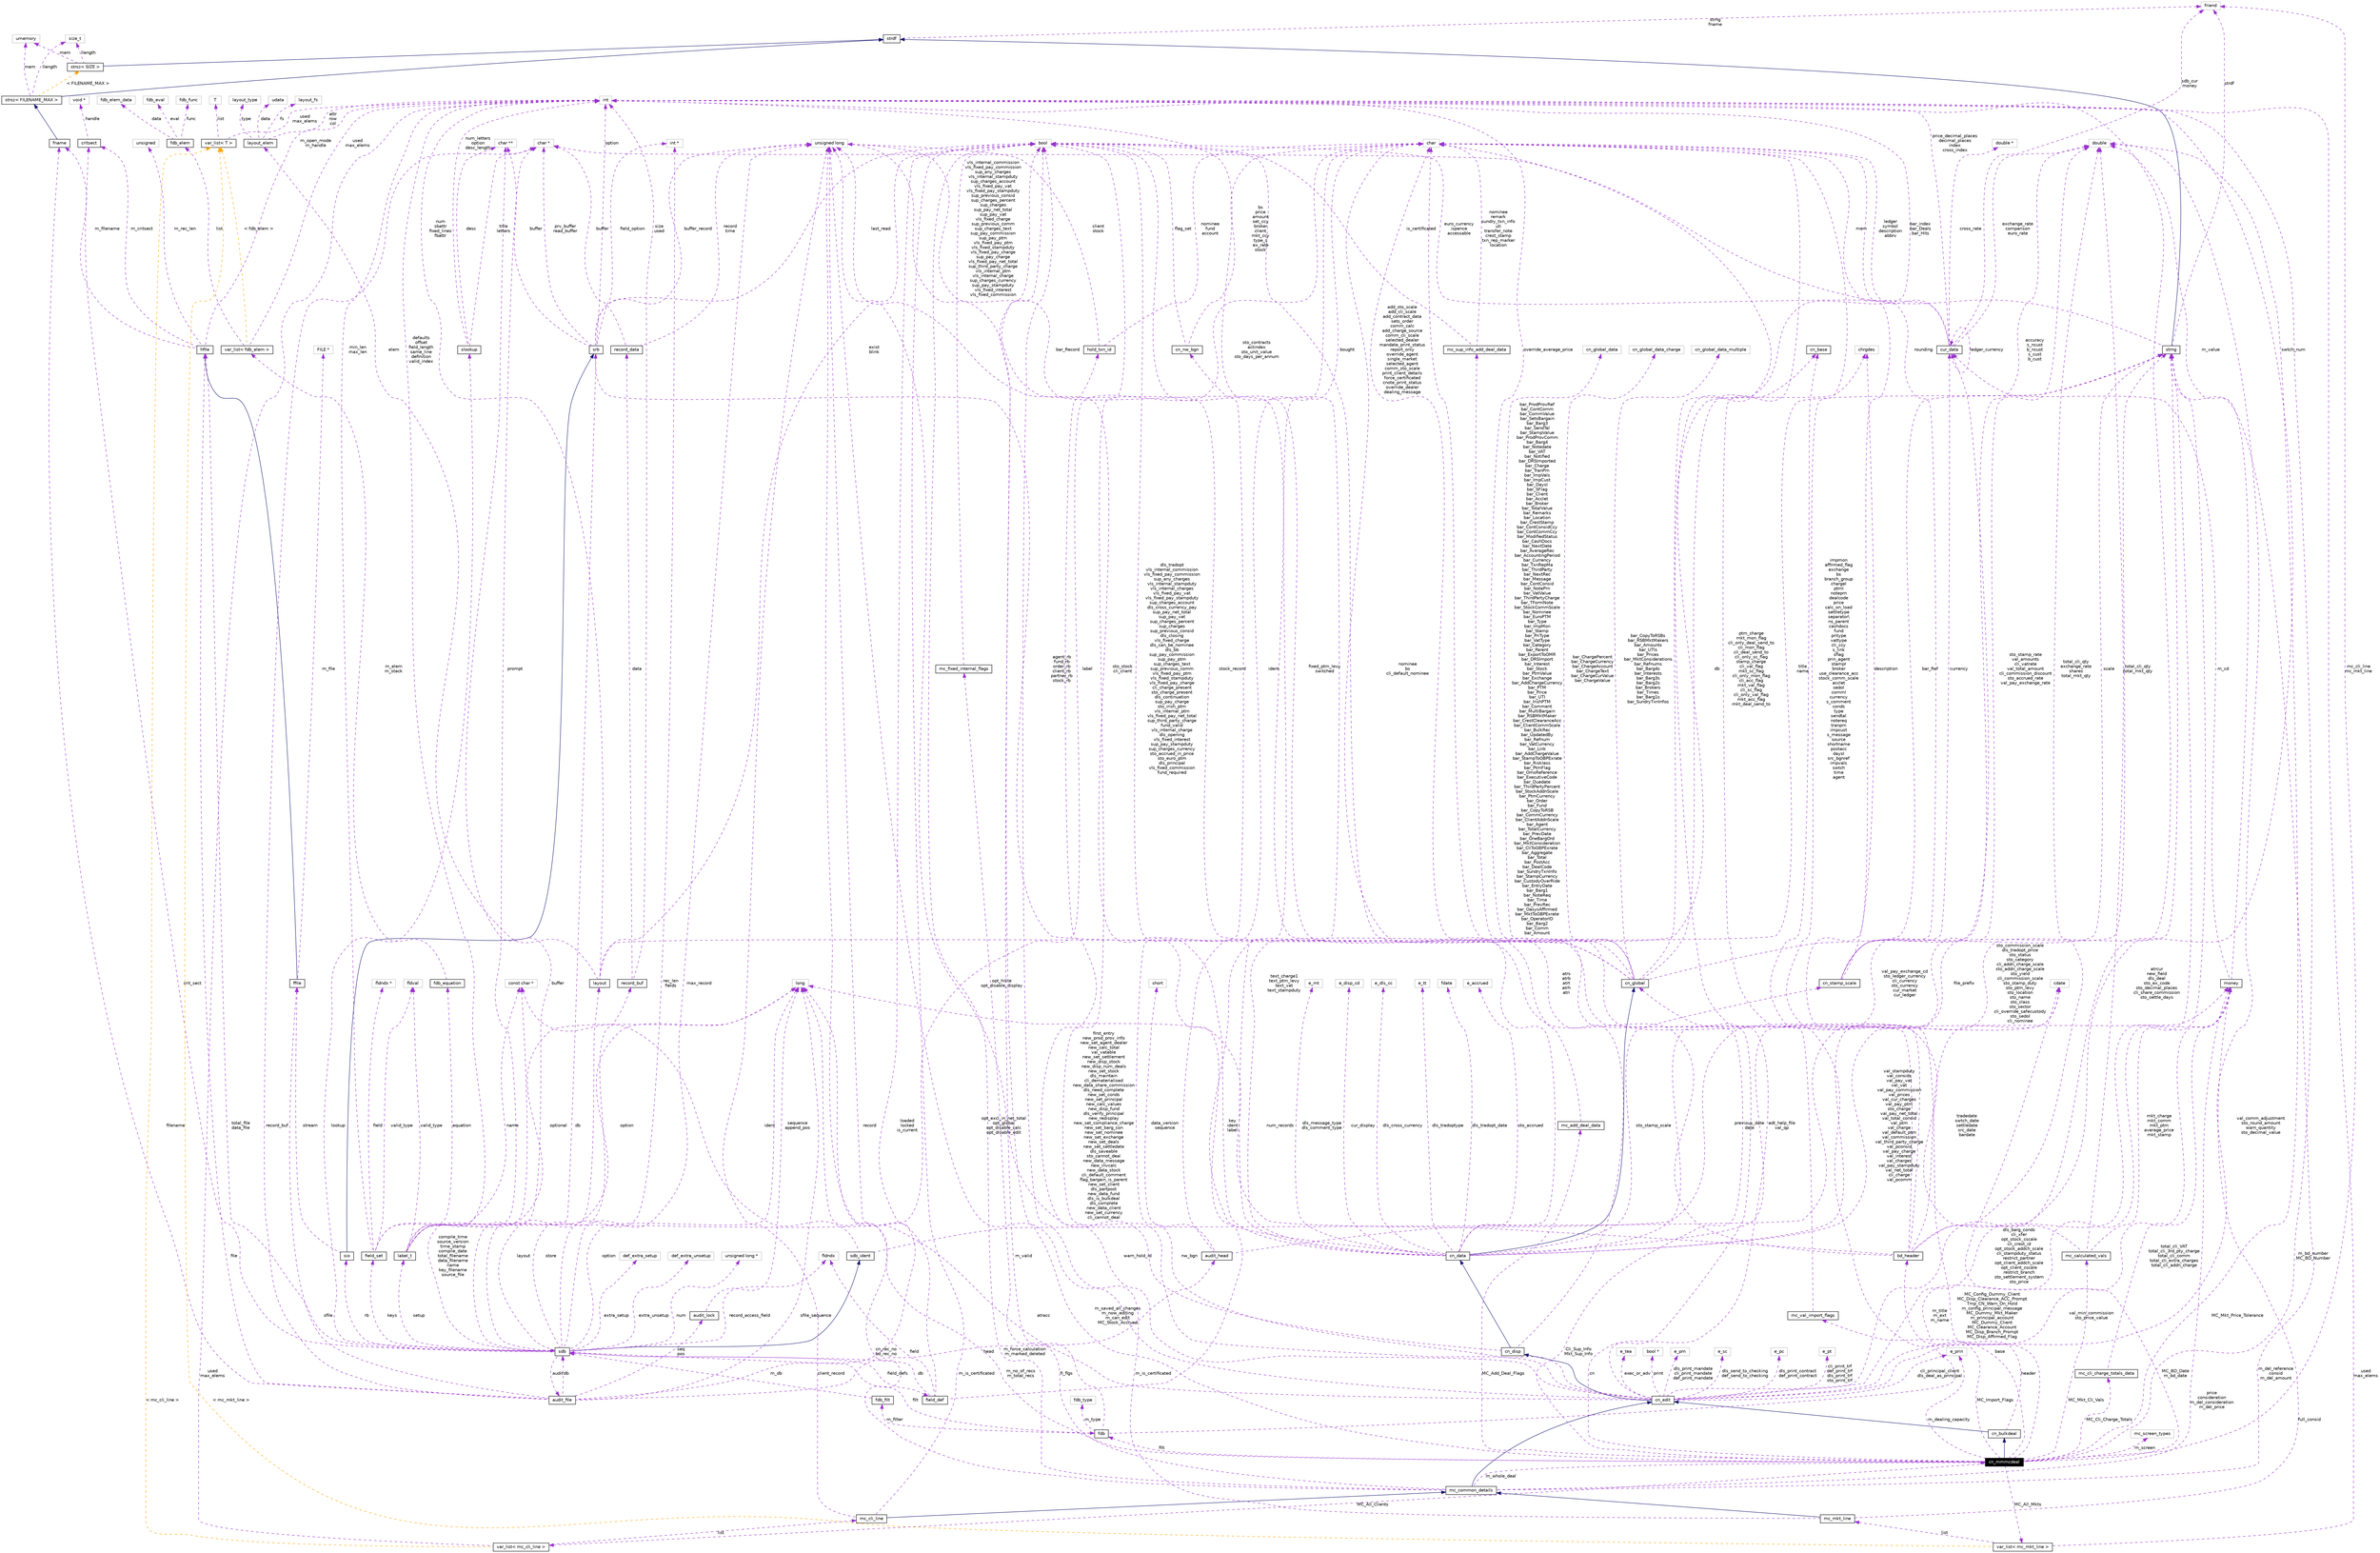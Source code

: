 digraph inheritance {
	node [label="\N"];
	graph [bb="0,0,6289,3809"];
	Node1295 [label=cn_mmmcdeal, shape=box, fontsize=10, height="0.26", width="1.14", fontname=Helvetica, color=black, style=filled, fontcolor=white, pos="5234,383"];
	Node1296 [label=cn_bulkdeal, shape=box, fontsize=10, height="0.26", width="0.97", fontname=Helvetica, color=black, URL="$classcn__bulkdeal.html", pos="5234,451"];
	Node1297 [label=cn_edit, shape=box, fontsize=10, height="0.26", width="0.67", fontname=Helvetica, color=black, URL="$classcn__edit.html", pos="4337,539"];
	Node1298 [label=cn_disp, shape=box, fontsize=10, height="0.26", width="0.69", fontname=Helvetica, color=black, URL="$classcn__disp.html", pos="3886,652"];
	Node1299 [label=cn_data, shape=box, fontsize=10, height="0.26", width="0.72", fontname=Helvetica, color=black, URL="$classcn__data.html", pos="3756,875"];
	Node1300 [label=cn_global, shape=box, fontsize=10, height="0.26", width="0.81", fontname=Helvetica, color=black, URL="$classcn__global.html", pos="4244,1511"];
	Node1301 [label=cn_base, shape=box, fontsize=10, height="0.26", width="0.75", fontname=Helvetica, color=black, URL="$classcn__base.html", pos="4628,2990"];
	Node1302 [label="unsigned long", shape=box, fontsize=10, height="0.26", width="1.08", fontname=Helvetica, color=grey75, pos="2085,3473"];
	Node1303 [label=strng, shape=box, fontsize=10, height="0.26", width="0.53", fontname=Helvetica, color=black, URL="$classstrng.html", pos="5690,2990"];
	Node1304 [label=strdf, shape=box, fontsize=10, height="0.26", width="0.50", fontname=Helvetica, color=black, URL="$classstrdf.html", pos="4640,3721"];
	Node1305 [label=friend, shape=box, fontsize=10, height="0.26", width="0.58", fontname=Helvetica, color=grey75, pos="5766,3799"];
	Node1306 [label="char *", shape=box, fontsize=10, height="0.26", width="0.58", fontname=Helvetica, color=grey75, pos="1372,3473"];
	Node1307 [label=cn_global_data, shape=box, fontsize=10, height="0.26", width="1.17", fontname=Helvetica, color=grey75, pos="4102,2990"];
	Node1308 [label=int, shape=box, fontsize=10, height="0.26", width="0.39", fontname=Helvetica, color=grey75, pos="1556,3575"];
	Node1309 [label=bool, shape=box, fontsize=10, height="0.26", width="0.47", fontname=Helvetica, color=grey75, pos="2737,3473"];
	Node1310 [label=cn_global_data_charge, shape=box, fontsize=10, height="0.26", width="1.67", fontname=Helvetica, color=grey75, pos="4222,2990"];
	Node1311 [label=cn_global_data_multiple, shape=box, fontsize=10, height="0.26", width="1.72", fontname=Helvetica, color=grey75, pos="4362,2990"];
	Node1312 [label=srb, shape=box, fontsize=10, height="0.26", width="0.42", fontname=Helvetica, color=black, URL="$classsrb.html", pos="1556,2990"];
	Node1313 [label="char **", shape=box, fontsize=10, height="0.26", width="0.64", fontname=Helvetica, color=grey75, pos="1268,3473"];
	Node1314 [label="int *", shape=box, fontsize=10, height="0.26", width="0.47", fontname=Helvetica, color=grey75, pos="1737,3473"];
	Node1315 [label=sdb, shape=box, fontsize=10, height="0.26", width="0.44", fontname=Helvetica, color=black, URL="$classsdb.html", pos="1420,652"];
	Node1316 [label=sdb_ident, shape=box, fontsize=10, height="0.26", width="0.83", fontname=Helvetica, color=black, URL="$classsdb__ident.html", pos="2110,875"];
	Node1317 [label="const char *", shape=box, fontsize=10, height="0.26", width="0.97", fontname=Helvetica, color=grey75, pos="1356,1511"];
	Node1318 [label=fldndx, shape=box, fontsize=10, height="0.26", width="0.58", fontname=Helvetica, color=grey75, pos="2041,875"];
	Node1319 [label=sio, shape=box, fontsize=10, height="0.26", width="0.39", fontname=Helvetica, color=black, URL="$classsio.html", pos="848,875"];
	Node1320 [label=ffile, shape=box, fontsize=10, height="0.26", width="0.44", fontname=Helvetica, color=black, URL="$classffile.html", pos="717,1511"];
	Node1321 [label=hfile, shape=box, fontsize=10, height="0.26", width="0.47", fontname=Helvetica, color=black, URL="$classhfile.html", pos="443,2990"];
	Node1322 [label=critsect, shape=box, fontsize=10, height="0.26", width="0.67", fontname=Helvetica, color=black, URL="$classcritsect.html", pos="207,3473"];
	Node1323 [label="void *", shape=box, fontsize=10, height="0.26", width="0.58", fontname=Helvetica, color=grey75, pos="199,3575"];
	Node1324 [label=fname, shape=box, fontsize=10, height="0.26", width="0.61", fontname=Helvetica, color=black, URL="$classfname.html", pos="143,3473"];
	Node1325 [label="strsz< FILENAME_MAX >", shape=box, fontsize=10, height="0.26", width="1.83", fontname=Helvetica, color=black, URL="$classstrsz.html", pos="94,3575"];
	Node1326 [label=umemory, shape=box, fontsize=10, height="0.26", width="0.81", fontname=Helvetica, color=grey75, pos="89,3721"];
	Node1327 [label=size_t, shape=box, fontsize=10, height="0.26", width="0.58", fontname=Helvetica, color=grey75, pos="181,3721"];
	Node1328 [label="strsz< SIZE >", shape=box, fontsize=10, height="0.26", width="1.08", fontname=Helvetica, color=black, URL="$classstrsz.html", pos="220,3653"];
	Node1329 [label=unsigned, shape=box, fontsize=10, height="0.26", width="0.78", fontname=Helvetica, color=grey75, pos="386,3473"];
	Node1330 [label="FILE *", shape=box, fontsize=10, height="0.26", width="0.61", fontname=Helvetica, color=grey75, pos="828,2990"];
	Node1331 [label=def_extra_setup, shape=box, fontsize=10, height="0.26", width="1.22", fontname=Helvetica, color=grey75, pos="1626,875"];
	Node1332 [label=audit_file, shape=box, fontsize=10, height="0.26", width="0.78", fontname=Helvetica, color=black, URL="$classaudit__file.html", pos="1420,539"];
	Node1333 [label=audit_lock, shape=box, fontsize=10, height="0.26", width="0.86", fontname=Helvetica, color=black, URL="$classaudit__lock.html", pos="1800,736"];
	Node1334 [label=long, shape=box, fontsize=10, height="0.26", width="0.47", fontname=Helvetica, color=grey75, pos="1988,1511"];
	Node1335 [label=audit_head, shape=box, fontsize=10, height="0.26", width="0.92", fontname=Helvetica, color=black, URL="$classaudit__head.html", pos="3047,875"];
	Node1336 [label=char, shape=box, fontsize=10, height="0.26", width="0.50", fontname=Helvetica, color=grey75, pos="3693,3473"];
	Node1337 [label=short, shape=box, fontsize=10, height="0.26", width="0.53", fontname=Helvetica, color=grey75, pos="2978,1511"];
	Node1338 [label=cdate, shape=box, fontsize=10, height="0.26", width="0.56", fontname=Helvetica, color=grey75, pos="5384,1511"];
	Node1339 [label=record_buf, shape=box, fontsize=10, height="0.26", width="0.89", fontname=Helvetica, color=black, URL="$classrecord__buf.html", pos="1629,1511"];
	Node1340 [label=record_data, shape=box, fontsize=10, height="0.26", width="0.97", fontname=Helvetica, color=black, URL="$classrecord__data.html", pos="1627,2990"];
	Node1341 [label=field_def, shape=box, fontsize=10, height="0.26", width="0.75", fontname=Helvetica, color=black, URL="$classfield__def.html", pos="2308,539"];
	Node1342 [label=def_extra_unsetup, shape=box, fontsize=10, height="0.26", width="1.36", fontname=Helvetica, color=grey75, pos="1737,875"];
	Node1343 [label="unsigned long *", shape=box, fontsize=10, height="0.26", width="1.17", fontname=Helvetica, color=grey75, pos="1846,875"];
	Node1344 [label=field_set, shape=box, fontsize=10, height="0.26", width="0.75", fontname=Helvetica, color=black, URL="$classfield__set.html", pos="1002,875"];
	Node1345 [label=fldval, shape=box, fontsize=10, height="0.26", width="0.56", fontname=Helvetica, color=grey75, pos="1054,1511"];
	Node1346 [label="fldndx *", shape=box, fontsize=10, height="0.26", width="0.69", fontname=Helvetica, color=grey75, pos="977,1511"];
	Node1347 [label=layout, shape=box, fontsize=10, height="0.26", width="0.58", fontname=Helvetica, color=black, URL="$classlayout.html", pos="1558,1511"];
	Node1348 [label=layout_elem, shape=box, fontsize=10, height="0.26", width="0.97", fontname=Helvetica, color=black, URL="$classlayout__elem.html", pos="657,3473"];
	Node1349 [label=layout_type, shape=box, fontsize=10, height="0.26", width="0.92", fontname=Helvetica, color=grey75, pos="561,3575"];
	Node1350 [label=udata, shape=box, fontsize=10, height="0.26", width="0.58", fontname=Helvetica, color=grey75, pos="633,3575"];
	Node1351 [label=layout_fs, shape=box, fontsize=10, height="0.26", width="0.78", fontname=Helvetica, color=grey75, pos="700,3575"];
	Node1352 [label=label_t, shape=box, fontsize=10, height="0.26", width="0.64", fontname=Helvetica, color=black, URL="$classlabel__t.html", pos="1099,875"];
	Node1353 [label=fdb_equation, shape=box, fontsize=10, height="0.26", width="1.03", fontname=Helvetica, color=black, URL="$classfdb__equation.html", pos="1140,1511"];
	Node1354 [label="var_list< fdb_elem >", shape=box, fontsize=10, height="0.26", width="1.47", fontname=Helvetica, color=black, URL="$classvar__list.html", pos="659,2990"];
	Node1355 [label=fdb_elem, shape=box, fontsize=10, height="0.26", width="0.81", fontname=Helvetica, color=black, URL="$classfdb__elem.html", pos="461,3473"];
	Node1356 [label=fdb_func, shape=box, fontsize=10, height="0.26", width="0.75", fontname=Helvetica, color=grey75, pos="437,3575"];
	Node1357 [label=fdb_elem_data, shape=box, fontsize=10, height="0.26", width="1.14", fontname=Helvetica, color=grey75, pos="279,3575"];
	Node1358 [label=fdb_eval, shape=box, fontsize=10, height="0.26", width="0.75", fontname=Helvetica, color=grey75, pos="365,3575"];
	Node1359 [label="var_list< T >", shape=box, fontsize=10, height="0.26", width="1.00", fontname=Helvetica, color=black, URL="$classvar__list.html", pos="567,3473"];
	Node1360 [label=T, shape=box, fontsize=10, height="0.26", width="0.39", fontname=Helvetica, color=grey75, pos="496,3575"];
	Node1361 [label=fdb, shape=box, fontsize=10, height="0.26", width="0.42", fontname=Helvetica, color=black, URL="$classfdb.html", pos="2720,451"];
	Node1362 [label=fdb_filt, shape=box, fontsize=10, height="0.26", width="0.64", fontname=Helvetica, color=black, URL="$classfdb__filt.html", pos="2193,539"];
	Node1363 [label=fdb_type, shape=box, fontsize=10, height="0.26", width="0.75", fontname=Helvetica, color=grey75, pos="2668,539"];
	Node1364 [label=slookup, shape=box, fontsize=10, height="0.26", width="0.69", fontname=Helvetica, color=black, URL="$classslookup.html", pos="1152,2990"];
	Node1365 [label=e_accrued, shape=box, fontsize=10, height="0.26", width="0.86", fontname=Helvetica, color=grey75, pos="3884,1511"];
	Node1366 [label=e_mt, shape=box, fontsize=10, height="0.26", width="0.53", fontname=Helvetica, color=grey75, pos="3414,1511"];
	Node1367 [label=cn_stamp_scale, shape=box, fontsize=10, height="0.26", width="1.22", fontname=Helvetica, color=black, URL="$classcn__stamp__scale.html", pos="4903,1511"];
	Node1368 [label=double, shape=box, fontsize=10, height="0.26", width="0.64", fontname=Helvetica, color=grey75, pos="5455,3473"];
	Node1369 [label=chrgdes, shape=box, fontsize=10, height="0.26", width="0.72", fontname=Helvetica, color=grey75, pos="4757,2990"];
	Node1370 [label=cur_data, shape=box, fontsize=10, height="0.26", width="0.78", fontname=Helvetica, color=black, URL="$classcur__data.html", pos="5057,2990"];
	Node1371 [label="double *", shape=box, fontsize=10, height="0.26", width="0.72", fontname=Helvetica, color=grey75, pos="5122,3473"];
	Node1372 [label=e_disp_cd, shape=box, fontsize=10, height="0.26", width="0.86", fontname=Helvetica, color=grey75, pos="3535,1511"];
	Node1373 [label=e_dls_cc, shape=box, fontsize=10, height="0.26", width="0.78", fontname=Helvetica, color=grey75, pos="3622,1511"];
	Node1374 [label=money, shape=box, fontsize=10, height="0.26", width="0.64", fontname=Helvetica, color=black, URL="$classmoney.html", pos="5808,1511"];
	Node1375 [label=e_tt, shape=box, fontsize=10, height="0.26", width="0.44", fontname=Helvetica, color=grey75, pos="3745,1511"];
	Node1376 [label=fdate, shape=box, fontsize=10, height="0.26", width="0.53", fontname=Helvetica, color=grey75, pos="3816,1511"];
	Node1377 [label=e_prin, shape=box, fontsize=10, height="0.26", width="0.61", fontname=Helvetica, color=grey75, pos="5127,652"];
	Node1378 [label=cn_nw_bgn, shape=box, fontsize=10, height="0.26", width="0.94", fontname=Helvetica, color=black, URL="$classcn__nw__bgn.html", pos="3184,2990"];
	Node1379 [label="bool *", shape=box, fontsize=10, height="0.26", width="0.58", fontname=Helvetica, color=grey75, pos="4307,652"];
	Node1380 [label=e_pm, shape=box, fontsize=10, height="0.26", width="0.58", fontname=Helvetica, color=grey75, pos="4367,652"];
	Node1381 [label=hold_txn_id, shape=box, fontsize=10, height="0.26", width="0.94", fontname=Helvetica, color=black, URL="$classhold__txn__id.html", pos="2873,2990"];
	Node1382 [label=e_sc, shape=box, fontsize=10, height="0.26", width="0.53", fontname=Helvetica, color=grey75, pos="4485,652"];
	Node1383 [label=e_pc, shape=box, fontsize=10, height="0.26", width="0.53", fontname=Helvetica, color=grey75, pos="4621,652"];
	Node1384 [label=e_pt, shape=box, fontsize=10, height="0.26", width="0.50", fontname=Helvetica, color=grey75, pos="4738,652"];
	Node1385 [label=e_tea, shape=box, fontsize=10, height="0.26", width="0.56", fontname=Helvetica, color=grey75, pos="4218,652"];
	Node1386 [label=bd_header, shape=box, fontsize=10, height="0.26", width="0.89", fontname=Helvetica, color=black, URL="$classbd__header.html", pos="5165,875"];
	Node1387 [label=mc_sup_info_add_deal_data, shape=box, fontsize=10, height="0.26", width="2.00", fontname=Helvetica, color=black, URL="$classmc__sup__info__add__deal__data.html", pos="3830,2990"];
	Node1388 [label=mc_cli_charge_totals_data, shape=box, fontsize=10, height="0.26", width="1.86", fontname=Helvetica, color=black, URL="$classmc__cli__charge__totals__data.html", pos="5549,601"];
	Node1389 [label="var_list< mc_cli_line >", shape=box, fontsize=10, height="0.26", width="1.61", fontname=Helvetica, color=black, URL="$classvar__list.html", pos="1245,179"];
	Node1390 [label=mc_cli_line, shape=box, fontsize=10, height="0.26", width="0.92", fontname=Helvetica, color=black, URL="$classmc__cli__line.html", pos="2078,247"];
	Node1391 [label=mc_common_details, shape=box, fontsize=10, height="0.26", width="1.50", fontname=Helvetica, color=black, URL="$classmc__common__details.html", pos="3772,315"];
	Node1392 [label=mc_fixed_internal_flags, shape=box, fontsize=10, height="0.26", width="1.67", fontname=Helvetica, color=black, URL="$classmc__fixed__internal__flags.html", pos="2520,2245"];
	Node1393 [label=mc_add_deal_data, shape=box, fontsize=10, height="0.26", width="1.39", fontname=Helvetica, color=black, URL="$classmc__add__deal__data.html", pos="4119,1179"];
	Node1394 [label="var_list< mc_mkt_line >", shape=box, fontsize=10, height="0.26", width="1.69", fontname=Helvetica, color=black, URL="$classvar__list.html", pos="5527,179"];
	Node1395 [label=mc_mkt_line, shape=box, fontsize=10, height="0.26", width="1.00", fontname=Helvetica, color=black, URL="$classmc__mkt__line.html", pos="4784,247"];
	Node1396 [label=mc_screen_types, shape=box, fontsize=10, height="0.26", width="1.31", fontname=Helvetica, color=grey75, pos="5675,451"];
	Node1397 [label=mc_val_import_flags, shape=box, fontsize=10, height="0.26", width="1.50", fontname=Helvetica, color=black, URL="$classmc__val__import__flags.html", pos="5177,489"];
	Node1398 [label=mc_calculated_vals, shape=box, fontsize=10, height="0.26", width="1.42", fontname=Helvetica, color=black, URL="$classmc__calculated__vals.html", pos="5577,875"];
	Node1296 -> Node1295 [dir=back, color=midnightblue, fontsize=10, style=solid, fontname=Helvetica, pos="s,5234,441 5234,431 5234,418 5234,402 5234,393"];
	Node1297 -> Node1296 [dir=back, color=midnightblue, fontsize=10, style=solid, fontname=Helvetica, pos="s,4361,537 4371,536 4528,521 5174,462 5185,461 5189,460 5194,459 5199,458"];
	Node1298 -> Node1297 [dir=back, color=midnightblue, fontsize=10, style=solid, fontname=Helvetica, pos="s,3911,650 3921,649 3965,644 4037,634 4061,623 4088,610 4084,591 4109,579 4145,561 4262,547 4313,541"];
	Node1299 -> Node1298 [dir=back, color=midnightblue, fontsize=10, style=solid, fontname=Helvetica, pos="s,3762,865 3767,856 3793,812 3860,696 3880,662"];
	Node1300 -> Node1299 [dir=back, color=midnightblue, fontsize=10, style=solid, fontname=Helvetica, pos="s,4244,1501 4244,1491 4247,1402 4252,1038 4178,959 4124,900 3866,881 3782,876"];
	Node1301 -> Node1300 [dir=back, color=darkorchid3, fontsize=10, style=dashed, fontname=Helvetica, label=db, pos="s,4622,2980 4617,2972 4602,2948 4579,2906 4567,2867 4406,2333 4698,2098 4407,1623 4375,1570 4308,1536 4270,1521", lp="4576,2245"];
	Node1302 -> Node1300 [dir=back, color=darkorchid3, fontsize=10, style=dashed, fontname=Helvetica, label=bar_Record, pos="s,2124,3471 2134,3470 2223,3465 2403,3451 2424,3433 2534,3335 2389,3207 2500,3113 2540,3078 2697,3129 2736,3095 2808,3031 2705,2\
946 2777,2885 2825,2844 3295,2910 3340,2867 3540,2674 3227,1814 3426,1623 3436,1613 3900,1609 3913,1609 3918,1608 4088,1606 4092\
,1605 4152,1588 4210,1541 4233,1521", lp="2804,2990"];
	Node1303 -> Node1300 [dir=back, color=darkorchid3, fontsize=10, style=dashed, fontname=Helvetica, label=bar_Ref, pos="s,5671,2987 5661,2985 5650,2984 5639,2981 5628,2979 5463,2943 5426,2911 5260,2885 5229,2880 5006,2888 4985,2867 4888,2768 5020,1\
726 4929,1623 4918,1610 4403,1534 4273,1515", lp="5005,2245"];
	Node1304 -> Node1303 [dir=back, color=midnightblue, fontsize=10, style=solid, fontname=Helvetica, pos="s,4658,3721 4668,3721 4817,3717 5506,3692 5646,3547 5725,3465 5696,3067 5691,3000"];
	Node1305 -> Node1304 [dir=back, color=darkorchid3, fontsize=10, style=dashed, fontname=Helvetica, label="strng\nfname", pos="s,5745,3798 5735,3797 5567,3786 4787,3731 4658,3722", lp="5383,3760"];
	Node1306 -> Node1303 [dir=back, color=darkorchid3, fontsize=10, style=dashed, fontname=Helvetica, label=mem, pos="s,1393,3472 1403,3471 1403,3471 1403,3471 1403,3471 1462,3464 1476,3455 1534,3451 1667,3440 3788,3457 3918,3433 4310,3359 4365,3\
192 4755,3113 4975,3068 5037,3125 5260,3095 5421,3073 5611,3015 5671,2996", lp="4767,3273"];
	Node1305 -> Node1303 [dir=back, color=darkorchid3, fontsize=10, style=dashed, fontname=Helvetica, label=strdf, pos="s,5779,3789 5787,3782 5803,3768 5822,3746 5822,3721 5822,3721 5822,3721 5822,3473 5822,3297 5752,3265 5711,3095 5702,3060 5695,3\
018 5692,3000", lp="5832,3614"];
	Node1307 -> Node1300 [dir=back, color=darkorchid3, fontsize=10, style=dashed, fontname=Helvetica, label="bar_ProdProvRef\nbar_ContComm\nbar_CommValue\nbar_SetsBargain\nbar_Barg3\nbar_SendTal\nbar_StampValue\nbar_ProdProvComm\nbar_Bar\
g4\nbar_Notedate\nbar_VAT\nbar_Notified\nbar_DRSImported\nbar_Charge\nbar_TranPrn\nbar_ImpVals\nbar_ImpCust\nbar_DaysI\nbar_SFla\
g\nbar_Client\nbar_Acclet\nbar_Broker\nbar_TotalValue\nbar_Remarks\nbar_Location\nbar_CrestStamp\nbar_ContConsidCcy\nbar_ContCom\
mCcy\nbar_ModifiedStatus\nbar_CashDocs\nbar_NextDate\nbar_AverageRec\nbar_AccountingPeriod\nbar_Currency\nbar_TxnRepMa\nbar_Thir\
dParty\nbar_NextRec\nbar_Message\nbar_ContConsid\nbar_NotePrn\nbar_VatValue\nbar_ThirdPartyCharge\nbar_TFormNote\nbar_StockCommS\
cale\nbar_Nominee\nbar_EuroPTM\nbar_Type\nbar_ImpMon\nbar_Stamp\nbar_PriType\nbar_VatType\nbar_Category\nbar_Parent\nbar_ExportT\
oOMR\nbar_DRSImport\nbar_Interest\nbar_Stock\nbar_PtmValue\nbar_Exchange\nbar_AddChargeCurrency\nbar_PTM\nbar_Price\nbar_UTI\nba\
r_IrishPTM\nbar_Comment\nbar_MultiBargain\nbar_RSBMktMaker\nbar_CrestClearanceAcc\nbar_ClientCommScale\nbar_BulkRec\nbar_Updated\
By\nbar_Refnum\nbar_VatCurrency\nbar_Link\nbar_AddChargeValue\nbar_StampToGBPExrate\nbar_Riskless\nbar_PtmFlag\nbar_OmsReference\
\nbar_ExecutiveCode\nbar_Duedate\nbar_ThirdPartyPercent\nbar_StockAddnScale\nbar_PtmCurrency\nbar_Order\nbar_Fund\nbar_CopyToRSB\
\nbar_CommCurrency\nbar_ClientAddnScale\nbar_Agent\nbar_TotalCurrency\nbar_PrevDate\nbar_OneBargOrd\nbar_MktConsideration\nbar_C\
liToGBPExrate\nbar_Aggregate\nbar_Total\nbar_PostAcc\nbar_DealCode\nbar_SundryTxnInfo\nbar_StampCurrency\nbar_CustodyOverRide\nb\
ar_EntryDate\nbar_Barg1\nbar_NoteReq\nbar_Time\nbar_PrevRec\nbar_OasysAffirmed\nbar_MktToGBPExrate\nbar_OperatorID\nbar_Barg2\nb\
ar_Comm\nbar_Amount", pos="s,4100,2980 4097,2970 4089,2947 4074,2908 4046,2885 4025,2867 4003,2889 3986,2867 3945,2811 3940,1673 3986,1623 4013,1593 4126,1\
610 4165,1607 4169,1606 4191,1606 4193,1605 4209,1595 4231,1543 4240,1521", lp="4045,2245"];
	Node1308 -> Node1300 [dir=back, color=darkorchid3, fontsize=10, style=dashed, fontname=Helvetica, label="bar_index\nbar_Deals\nbar_Hits", pos="s,1570,3575 1580,3575 1818,3574 3704,3563 3952,3547 4162,3533 4751,3590 4890,3433 4901,3419 4902,3125 4890,3113 4867,3088 4622,3\
110 4592,3095 4489,3039 4521,2963 4433,2885 4422,2874 4411,2880 4403,2867 4369,2807 4414,1685 4383,1623 4370,1595 4292,1542 4259\
,1521", lp="4921,3273"];
	Node1309 -> Node1300 [dir=back, color=darkorchid3, fontsize=10, style=dashed, fontname=Helvetica, label=bought, pos="s,2754,3472 2764,3472 2783,3471 2810,3470 2833,3469 2860,3467 3286,3451 3304,3433 3355,3382 3279,3168 3324,3113 3344,3088 3367,3\
112 3392,3095 3496,3024 3515,2984 3557,2867 3605,2736 3545,1719 3644,1623 3653,1615 4035,1607 4046,1607 4053,1606 4096,1606 4101\
,1605 4113,1601 4183,1564 4211,1543 4220,1536 4229,1527 4235,1521", lp="3567,2990"];
	Node1310 -> Node1300 [dir=back, color=darkorchid3, fontsize=10, style=dashed, fontname=Helvetica, label="bar_ChargePercent\nbar_ChargeCurrency\nbar_ChargeAccount\nbar_ChargeText\nbar_ChargeCurValue\nbar_ChargeValue", pos="s,4215,2980 4209,2972 4190,2943 4152,2889 4146,2867 4109,2734 4065,1734 4146,1623 4162,1602 4182,1622 4201,1605 4228,1582 4239,1\
540 4242,1521", lp="4196,2245"];
	Node1311 -> Node1300 [dir=back, color=darkorchid3, fontsize=10, style=dashed, fontname=Helvetica, label="bar_CopyToRSBs\nbar_RSBMktMakers\nbar_Amounts\nbar_UTIs\nbar_Prices\nbar_MktConsiderations\nbar_Refnums\nbar_Barg4s\nbar_Interes\
ts\nbar_Barg3s\nbar_Barg2s\nbar_Brokers\nbar_Times\nbar_Barg1s\nbar_SundryTxnInfos", pos="s,4356,2980 4350,2971 4337,2950 4314,2914 4291,2885 4285,2876 4280,2876 4276,2867 4251,2800 4245,1638 4244,1521", lp="4331,2245"];
	Node1312 -> Node1300 [dir=back, color=darkorchid3, fontsize=10, style=dashed, fontname=Helvetica, label="agent_rb\nfund_rb\norder_rb\nclient_rb\npartner_rb\nstock_rb", pos="s,1555,2980 1555,2970 1555,2946 1558,2905 1583,2885 1627,2850 2547,2903 2589,2867 3011,2499 2360,1989 2782,1623 2796,1611 4062,1\
609 4079,1605 4088,1603 4188,1544 4228,1521", lp="2806,2245"];
	Node1313 -> Node1312 [dir=back, color=darkorchid3, fontsize=10, style=dashed, fontname=Helvetica, label=buffer, pos="s,1272,3463 1275,3454 1278,3447 1280,3440 1282,3433 1322,3292 1269,3231 1352,3113 1402,3043 1503,3006 1541,2994", lp="1365,3273"];
	Node1302 -> Node1312 [dir=back, color=darkorchid3, fontsize=10, style=dashed, fontname=Helvetica, label=buffer_record, pos="s,2046,3472 2036,3471 2035,3471 2035,3471 2034,3471 1955,3463 1808,3453 1786,3433 1680,3333 1823,3211 1716,3113 1673,3072 1629,3\
134 1584,3095 1582,3093 1565,3025 1558,3000", lp="1822,3273"];
	Node1314 -> Node1312 [dir=back, color=darkorchid3, fontsize=10, style=dashed, fontname=Helvetica, label=field_option, pos="s,1720,3470 1710,3468 1678,3460 1629,3447 1616,3433 1610,3424 1565,3064 1557,3000", lp="1646,3273"];
	Node1308 -> Node1312 [dir=back, color=darkorchid3, fontsize=10, style=dashed, fontname=Helvetica, label=option, pos="s,1556,3565 1556,3555 1556,3461 1556,3066 1556,3000", lp="1570,3473"];
	Node1309 -> Node1312 [dir=back, color=darkorchid3, fontsize=10, style=dashed, fontname=Helvetica, label=last_read, pos="s,2720,3472 2710,3472 2612,3468 2283,3452 2240,3433 2062,3348 2112,3196 1933,3113 1886,3091 1752,3099 1700,3097 1697,3096 1594,3\
096 1591,3095 1583,3088 1567,3012 1562,3002 1562,3001 1561,3001 1561,3000", lp="2271,3273"];
	Node1315 -> Node1312 [dir=back, color=darkorchid3, fontsize=10, style=dashed, fontname=Helvetica, label=db, pos="s,1404,654 1394,656 1368,660 1351,656 1333,681 1266,775 1252,854 1329,941 1354,968 1469,932 1493,959 1503,969 1552,2828 1556,298\
0", lp="1518,1179"];
	Node1316 -> Node1315 [dir=back, color=midnightblue, fontsize=10, style=solid, fontname=Helvetica, pos="s,2111,865 2112,855 2116,815 2116,724 2063,681 2037,658 1786,665 1751,663 1727,660 1722,659 1697,657 1691,656 1690,656 1683,656 \
1669,655 1666,654 1651,654 1609,652 1482,652 1436,652"];
	Node1303 -> Node1316 [dir=back, color=darkorchid3, fontsize=10, style=dashed, fontname=Helvetica, label=file_prefix, pos="s,5675,2980 5666,2975 5626,2949 5547,2896 5533,2867 5501,2805 5547,1672 5499,1623 5472,1595 5186,1628 5157,1605 5088,1550 5168,1\
473 5102,1417 5050,1373 4999,1446 4950,1399 4807,1262 5028,1087 4878,959 4853,938 2591,943 2558,941 2400,928 2212,894 2140,881", lp="5182,1511"];
	Node1317 -> Node1316 [dir=back, color=darkorchid3, fontsize=10, style=dashed, fontname=Helvetica, label=ident, pos="s,1358,1501 1360,1491 1366,1469 1379,1433 1405,1417 1454,1385 1620,1432 1667,1399 1843,1276 1691,1083 1865,959 1903,932 2033,965\
 2071,941 2092,927 2103,900 2107,885", lp="1876,1179"];
	Node1302 -> Node1315 [dir=back, color=darkorchid3, fontsize=10, style=dashed, fontname=Helvetica, label=max_record, pos="s,2046,3465 2036,3463 2006,3456 1973,3445 1963,3433 1919,3377 1937,3184 1929,3113 1928,3098 1711,969 1700,959 1669,927 1535,970 \
1502,941 1458,900 1497,865 1477,809 1475,800 1471,799 1468,791 1453,743 1470,725 1447,681 1444,674 1438,667 1432,662", lp="1802,1511"];
	Node1313 -> Node1315 [dir=back, color=darkorchid3, fontsize=10, style=dashed, fontname=Helvetica, label=buffer, pos="s,1268,3463 1268,3453 1265,3260 1248,1696 1310,1623 1337,1591 1375,1636 1400,1605 1453,1540 1403,1500 1400,1417 1399,1366 1404,9\
97 1370,959 1342,926 1302,974 1274,941 1238,896 1242,726 1277,681 1292,662 1358,659 1381,656 1389,655 1397,654 1404,653", lp="1439,1511"];
	Node1318 -> Node1315 [dir=back, color=darkorchid3, fontsize=10, style=dashed, fontname=Helvetica, label=record_access_field, pos="s,2033,865 2026,857 2013,842 1992,821 1968,809 1933,791 1911,816 1881,791 1842,757 1881,713 1840,681 1823,667 1667,657 1645,655 \
1639,654 1637,654 1630,654 1593,652 1478,652 1436,652", lp="1932,736"];
	Node1319 -> Node1315 [dir=back, color=darkorchid3, fontsize=10, style=dashed, fontname=Helvetica, label=rb, pos="s,852,865 856,856 874,815 922,722 994,681 1054,646 1232,655 1300,654 1338,653 1381,652 1404,652", lp="999,736"];
	Node1312 -> Node1319 [dir=back, color=midnightblue, fontsize=10, style=solid, fontname=Helvetica, pos="s,1550,2980 1545,2972 1530,2948 1507,2906 1495,2867 1415,2600 1547,1812 1342,1623 1310,1592 977,1634 943,1605 831,1503 845,964 8\
48,885"];
	Node1320 -> Node1319 [dir=back, color=darkorchid3, fontsize=10, style=dashed, fontname=Helvetica, label=stream, pos="s,716,1501 715,1491 709,1404 688,1054 737,959 759,918 809,892 834,881", lp="753,1179"];
	Node1321 -> Node1320 [dir=back, color=midnightblue, fontsize=10, style=solid, fontname=Helvetica, pos="s,454,2980 461,2973 484,2951 523,2911 541,2867 653,2603 710,1628 716,1521"];
	Node1308 -> Node1321 [dir=back, color=darkorchid3, fontsize=10, style=dashed, fontname=Helvetica, label="m_open_mode\nm_handle", pos="s,1542,3575 1532,3575 1515,3574 1493,3574 1473,3574 1439,3573 886,3562 855,3547 837,3537 843,3523 825,3513 796,3495 781,3510 750\
,3495 725,3481 725,3468 701,3451 689,3441 680,3445 670,3433 580,3316 660,3238 581,3113 549,3061 488,3018 459,3000", lp="791,3473"];
	Node1322 -> Node1321 [dir=back, color=darkorchid3, fontsize=10, style=dashed, fontname=Helvetica, label=m_critsect, pos="s,231,3468 241,3465 259,3459 279,3449 291,3433 378,3317 283,3244 342,3113 365,3064 411,3019 432,3000", lp="365,3273"];
	Node1323 -> Node1322 [dir=back, color=darkorchid3, fontsize=10, style=dashed, fontname=Helvetica, label=handle, pos="s,200,3565 201,3555 203,3533 205,3499 206,3483", lp="220,3530"];
	Node1324 -> Node1321 [dir=back, color=darkorchid3, fontsize=10, style=dashed, fontname=Helvetica, label=m_filename, pos="s,149,3463 154,3454 158,3447 162,3440 165,3433 217,3296 150,3230 235,3113 285,3044 385,3007 426,2995", lp="261,3273"];
	Node1325 -> Node1324 [dir=back, color=midnightblue, fontsize=10, style=solid, fontname=Helvetica, pos="s,99,3565 103,3556 114,3534 130,3499 138,3483"];
	Node1304 -> Node1325 [dir=back, color=midnightblue, fontsize=10, style=solid, fontname=Helvetica, pos="s,4622,3721 4612,3721 4256,3712 640,3624 169,3585 166,3585 163,3584 160,3584"];
	Node1326 -> Node1325 [dir=back, color=darkorchid3, fontsize=10, style=dashed, fontname=Helvetica, label=mem, pos="s,87,3711 85,3701 83,3690 80,3676 79,3663 77,3634 86,3601 91,3585", lp="94,3653"];
	Node1327 -> Node1325 [dir=back, color=darkorchid3, fontsize=10, style=dashed, fontname=Helvetica, label=llength, pos="s,160,3712 151,3707 145,3703 139,3698 134,3693 120,3675 103,3610 96,3585", lp="137,3653"];
	Node1328 -> Node1325 [dir=back, color=orange, fontsize=10, style=dashed, fontname=Helvetica, label="< FILENAME_MAX >", pos="s,205,3643 196,3638 171,3623 131,3598 110,3585", lp="224,3614"];
	Node1304 -> Node1328 [dir=back, color=midnightblue, fontsize=10, style=solid, fontname=Helvetica, pos="s,4622,3721 4612,3721 4256,3715 675,3660 259,3654"];
	Node1326 -> Node1328 [dir=back, color=darkorchid3, fontsize=10, style=dashed, fontname=Helvetica, label=mem, pos="s,105,3711 114,3706 135,3695 167,3677 197,3663", lp="169,3687"];
	Node1327 -> Node1328 [dir=back, color=darkorchid3, fontsize=10, style=dashed, fontname=Helvetica, label=llength, pos="s,187,3711 192,3702 199,3689 208,3673 214,3663", lp="219,3687"];
	Node1329 -> Node1321 [dir=back, color=darkorchid3, fontsize=10, style=dashed, fontname=Helvetica, label=m_rec_len, pos="s,387,3463 388,3453 398,3371 435,3059 442,3000", lp="453,3273"];
	Node1330 -> Node1320 [dir=back, color=darkorchid3, fontsize=10, style=dashed, fontname=Helvetica, label=m_file, pos="s,827,2980 826,2970 814,2802 727,1639 718,1521", lp="834,2245"];
	Node1314 -> Node1315 [dir=back, color=darkorchid3, fontsize=10, style=dashed, fontname=Helvetica, label="rec_len\nfields", pos="s,1737,3463 1737,3453 1734,3221 1714,1006 1669,959 1640,927 1509,969 1476,941 1455,921 1427,709 1421,662", lp="1726,1511"];
	Node1331 -> Node1315 [dir=back, color=darkorchid3, fontsize=10, style=dashed, fontname=Helvetica, label=extra_setup, pos="s,1616,865 1609,857 1594,841 1571,816 1556,791 1529,745 1550,716 1510,681 1490,662 1456,655 1436,653", lp="1586,736"];
	Node1332 -> Node1315 [dir=back, color=darkorchid3, fontsize=10, style=dashed, fontname=Helvetica, label=audit, pos="s,1415,549 1411,559 1409,565 1406,572 1405,579 1402,598 1401,603 1405,623 1407,630 1411,637 1414,642", lp="1419,601"];
	Node1333 -> Node1332 [dir=back, color=darkorchid3, fontsize=10, style=dashed, fontname=Helvetica, label="seq\npos", pos="s,1797,726 1793,717 1787,705 1779,690 1767,681 1669,596 1512,557 1448,544", lp="1757,652"];
	Node1334 -> Node1333 [dir=back, color=darkorchid3, fontsize=10, style=dashed, fontname=Helvetica, label="sequence\nappend_pos", pos="s,1984,1501 1979,1492 1977,1488 1975,1484 1973,1480 1953,1442 1936,1439 1923,1399 1904,1336 1938,860 1897,809 1880,786 1859,807 \
1836,791 1820,779 1809,758 1804,746", lp="1954,1179"];
	Node1309 -> Node1332 [dir=back, color=darkorchid3, fontsize=10, style=dashed, fontname=Helvetica, label="loaded\nlocked\nis_current", pos="s,2720,3471 2710,3470 2682,3466 2673,3464 2642,3461 2635,3460 2364,3438 2358,3433 2305,3376 2256,693 2198,641 2170,615 1892,631 \
1854,623 1806,611 1800,592 1751,579 1646,550 1617,560 1508,547 1491,544 1486,543 1468,542 1462,541 1455,541 1448,540", lp="2278,1179"];
	Node1315 -> Node1332 [dir=back, color=darkorchid3, fontsize=10, style=dashed, fontname=Helvetica, label=db, pos="s,1425,642 1429,633 1430,630 1431,626 1431,623 1435,603 1434,598 1431,579 1430,568 1426,557 1424,549", lp="1441,601"];
	Node1334 -> Node1332 [dir=back, color=darkorchid3, fontsize=10, style=dashed, fontname=Helvetica, label=sfile_sequence, pos="s,1989,1501 1989,1491 1995,1371 2024,747 1974,681 1952,650 1684,588 1647,579 1562,557 1540,554 1452,542 1451,542 1450,541 1448,5\
41", lp="2032,736"];
	Node1320 -> Node1332 [dir=back, color=darkorchid3, fontsize=10, style=dashed, fontname=Helvetica, label=sfile, pos="s,714,1501 711,1491 682,1388 559,897 809,681 900,602 1284,554 1392,542", lp="818,736"];
	Node1335 -> Node1332 [dir=back, color=darkorchid3, fontsize=10, style=dashed, fontname=Helvetica, label=head, pos="s,3042,865 3037,856 3029,842 3015,823 3000,809 2919,733 2892,713 2785,681 2714,659 2526,669 2451,663 2375,656 2356,649 2279,641 \
2230,635 2102,644 2057,623 2033,611 2039,590 2014,579 1962,555 1559,543 1448,540", lp="2510,652"];
	Node1336 -> Node1335 [dir=back, color=darkorchid3, fontsize=10, style=dashed, fontname=Helvetica, label=ident, pos="s,3675,3472 3665,3471 3664,3471 3664,3471 3663,3471 3629,3465 3535,3459 3512,3433 3434,3339 3556,2975 3473,2885 3441,2849 3399,2\
902 3366,2867 3181,2661 3463,1833 3282,1623 3259,1595 3232,1626 3202,1605 3118,1542 3118,1499 3087,1399 3085,1393 3053,956 3048,\
885", lp="3380,2245"];
	Node1337 -> Node1335 [dir=back, color=darkorchid3, fontsize=10, style=dashed, fontname=Helvetica, label="data_version\nsequence", pos="s,2976,1501 2974,1491 2963,1418 2929,1158 2991,959 2996,942 3025,903 3039,885", lp="3020,1179"];
	Node1338 -> Node1335 [dir=back, color=darkorchid3, fontsize=10, style=dashed, fontname=Helvetica, label="previous_date\ndate", pos="s,5379,1501 5376,1491 5369,1469 5356,1421 5349,1417 5281,1368 4668,1443 4597,1399 4413,1281 4563,1076 4378,959 4348,939 3758,943\
 3721,941 3475,925 3178,891 3080,879", lp="5293,1179"];
	Node1324 -> Node1332 [dir=back, color=darkorchid3, fontsize=10, style=dashed, fontname=Helvetica, label=filename, pos="s,142,3463 141,3453 122,3275 0,1941 354,959 419,779 399,689 554,579 580,560 664,563 695,561 911,545 965,545 1180,542 1257,541 13\
47,540 1392,539", lp="373,1179"];
	Node1306 -> Node1332 [dir=back, color=darkorchid3, fontsize=10, style=dashed, fontname=Helvetica, label=record_buf, pos="s,1351,3472 1341,3471 1341,3471 1341,3471 1341,3471 1322,3465 1320,3456 1300,3451 1240,3434 1070,3469 1018,3433 893,3343 1003,32\
11 883,3113 853,3088 825,3122 797,3095 730,3027 810,2962 754,2885 745,2872 732,2880 723,2867 374,2313 631,2053 604,1399 597,1203\
 566,1150 604,959 631,827 628,778 719,681 792,604 831,606 932,579 1021,555 1301,543 1392,540", lp="628,1179"];
	Node1321 -> Node1332 [dir=back, color=darkorchid3, fontsize=10, style=dashed, fontname=Helvetica, label=file, pos="s,443,2980 443,2970 437,2751 393,742 587,579 619,552 1249,542 1392,539", lp="515,875"];
	Node1339 -> Node1315 [dir=back, color=darkorchid3, fontsize=10, style=dashed, fontname=Helvetica, label=store, pos="s,1626,1501 1623,1491 1616,1469 1605,1432 1599,1399 1591,1350 1600,994 1566,959 1520,910 1462,990 1415,941 1376,898 1394,737 140\
6,681 1408,674 1411,667 1414,662", lp="1549,875"];
	Node1308 -> Node1339 [dir=back, color=darkorchid3, fontsize=10, style=dashed, fontname=Helvetica, label="size\nused", pos="s,1568,3565 1576,3559 1604,3535 1653,3486 1672,3433 1720,3299 1673,3255 1672,3113 1671,2450 1728,2281 1653,1623 1649,1584 1637,1\
540 1632,1521", lp="1706,3273"];
	Node1340 -> Node1339 [dir=back, color=darkorchid3, fontsize=10, style=dashed, fontname=Helvetica, label=data, pos="s,1627,2980 1627,2970 1627,2802 1629,1639 1629,1521", lp="1639,2245"];
	Node1302 -> Node1340 [dir=back, color=darkorchid3, fontsize=10, style=dashed, fontname=Helvetica, label="record\ntime", pos="s,2046,3470 2036,3469 1987,3463 1915,3453 1896,3433 1798,3328 1932,3231 1850,3113 1805,3047 1713,3013 1662,2999", lp="1915,3273"];
	Node1306 -> Node1340 [dir=back, color=darkorchid3, fontsize=10, style=dashed, fontname=Helvetica, label=buffer, pos="s,1393,3468 1403,3466 1432,3458 1473,3446 1484,3433 1578,3322 1456,3228 1543,3113 1555,3098 1568,3108 1580,3095 1608,3067 1621,3\
020 1625,3000", lp="1556,3273"];
	Node1341 -> Node1315 [dir=back, color=darkorchid3, fontsize=10, style=dashed, fontname=Helvetica, label=field_defs, pos="s,2293,549 2284,554 2279,556 2273,559 2267,561 2228,575 2214,565 2174,579 2135,592 2131,612 2090,623 2075,627 1537,647 1436,651", lp="2196,601"];
	Node1302 -> Node1341 [dir=back, color=darkorchid3, fontsize=10, style=dashed, fontname=Helvetica, label=record, pos="s,2085,3463 2085,3453 2086,3399 2087,3242 2090,3113 2093,2993 2095,1054 2166,959 2182,938 2203,959 2220,941 2330,821 2314,598 23\
09,549", lp="2181,1179"];
	Node1318 -> Node1341 [dir=back, color=darkorchid3, fontsize=10, style=dashed, fontname=Helvetica, label=field, pos="s,2043,865 2046,855 2051,841 2059,822 2071,809 2082,797 2089,800 2101,791 2143,758 2239,666 2269,623 2287,598 2299,565 2305,549", lp="2266,652"];
	Node1336 -> Node1341 [dir=back, color=darkorchid3, fontsize=10, style=dashed, fontname=Helvetica, label="key\nident\nlabel", pos="s,3675,3471 3665,3469 3632,3463 3571,3452 3556,3433 3481,3336 3586,2975 3503,2885 3476,2854 3439,2898 3412,2867 3368,2813 3438,1\
675 3392,1623 3357,1582 3314,1640 3273,1605 3201,1542 3236,1491 3212,1399 3147,1139 3209,1048 3089,809 3029,687 3011,639 2889,57\
9 2889,578 2450,549 2335,541", lp="3226,1179"];
	Node1315 -> Node1341 [dir=back, color=darkorchid3, fontsize=10, style=dashed, fontname=Helvetica, label=db, pos="s,1436,652 1446,652 1478,651 1532,649 1579,648 1652,645 1671,643 1743,641 1797,638 2175,648 2221,623 2243,611 2236,596 2253,579 \
2254,578 2279,560 2295,549", lp="2259,601"];
	Node1342 -> Node1315 [dir=back, color=darkorchid3, fontsize=10, style=dashed, fontname=Helvetica, label=extra_unsetup, pos="s,1730,865 1724,857 1714,843 1697,823 1679,809 1666,798 1656,804 1645,791 1613,751 1652,714 1613,681 1587,658 1478,653 1436,652", lp="1680,736"];
	Node1343 -> Node1315 [dir=back, color=darkorchid3, fontsize=10, style=dashed, fontname=Helvetica, label=num, pos="s,1841,865 1836,856 1827,841 1813,821 1795,809 1774,794 1758,809 1740,791 1706,754 1751,714 1713,681 1679,649 1551,657 1504,654 \
1492,653 1457,652 1436,652", lp="1753,736"];
	Node1344 -> Node1315 [dir=back, color=darkorchid3, fontsize=10, style=dashed, fontname=Helvetica, label=keys, pos="s,1002,865 1002,855 1002,815 1009,726 1061,681 1088,659 1337,653 1404,652", lp="1072,736"];
	Node1345 -> Node1344 [dir=back, color=darkorchid3, fontsize=10, style=dashed, fontname=Helvetica, label=valid_type, pos="s,1051,1501 1048,1492 1040,1472 1027,1441 1011,1417 1006,1408 999,1409 995,1399 958,1300 994,947 1001,885", lp="1021,1179"];
	Node1346 -> Node1344 [dir=back, color=darkorchid3, fontsize=10, style=dashed, fontname=Helvetica, label=field, pos="s,973,1501 970,1492 962,1470 950,1433 946,1399 920,1205 890,1146 946,959 956,929 980,900 993,885", lp="956,1179"];
	Node1308 -> Node1344 [dir=back, color=darkorchid3, fontsize=10, style=dashed, fontname=Helvetica, label="min_len\nmax_len", pos="s,1542,3575 1532,3574 1524,3574 1516,3574 1509,3574 1481,3573 1474,3572 1446,3571 1425,3569 1085,3556 1066,3547 940,3481 900,318\
2 886,3095 882,3064 874,3076 896,1623 901,1327 791,1228 911,959 927,924 963,898 985,885", lp="908,2990"];
	Node1317 -> Node1344 [dir=back, color=darkorchid3, fontsize=10, style=dashed, fontname=Helvetica, label=name, pos="s,1352,1501 1349,1492 1341,1469 1327,1432 1316,1399 1254,1205 1341,1092 1187,959 1147,923 1116,965 1067,941 1041,927 1019,900 10\
09,885", lp="1332,1179"];
	Node1334 -> Node1344 [dir=back, color=darkorchid3, fontsize=10, style=dashed, fontname=Helvetica, label=optional, pos="s,1975,1501 1967,1494 1945,1474 1882,1419 1876,1417 1833,1399 1491,1428 1454,1399 1299,1271 1502,1090 1349,959 1319,932 1210,945\
 1169,943 1164,942 1080,943 1075,941 1063,935 1065,928 1055,919 1039,902 1033,898 1015,885", lp="1478,1179"];
	Node1322 -> Node1315 [dir=back, color=darkorchid3, fontsize=10, style=dashed, fontname=Helvetica, label=crit_sect, pos="s,205,3463 203,3453 201,3447 200,3439 199,3433 185,3291 190,3254 199,3113 267,2148 259,1894 503,959 506,950 508,949 510,941 532,\
882 520,859 556,809 610,734 635,717 719,681 797,648 823,664 906,655 911,654 912,654 916,654 941,652 1320,652 1404,652", lp="411,1511"];
	Node1347 -> Node1315 [dir=back, color=darkorchid3, fontsize=10, style=dashed, fontname=Helvetica, label=layout, pos="s,1559,1501 1560,1491 1569,1401 1602,1036 1527,959 1501,930 1379,970 1352,941 1314,898 1336,728 1368,681 1376,669 1392,661 1404,\
657", lp="1370,875"];
	Node1348 -> Node1347 [dir=back, color=darkorchid3, fontsize=10, style=dashed, fontname=Helvetica, label=elem, pos="s,671,3463 679,3457 689,3450 698,3441 706,3433 827,3299 859,3260 928,3095 966,3006 917,2961 974,2885 985,2871 998,2880 1008,2867\
 1352,2416 862,1999 1284,1623 1313,1597 1422,1620 1457,1605 1500,1585 1536,1541 1551,1521", lp="985,2990"];
	Node1349 -> Node1348 [dir=back, color=darkorchid3, fontsize=10, style=dashed, fontname=Helvetica, label=type, pos="s,563,3565 566,3555 571,3542 578,3526 588,3513 590,3511 616,3493 631,3483", lp="598,3530"];
	Node1308 -> Node1348 [dir=back, color=darkorchid3, fontsize=10, style=dashed, fontname=Helvetica, label="attr\nrow\ncol", pos="s,1542,3575 1532,3575 1411,3575 874,3571 804,3547 781,3538 781,3524 758,3513 737,3501 729,3504 706,3495 697,3491 686,3487 677,34\
83", lp="824,3530"];
	Node1350 -> Node1348 [dir=back, color=darkorchid3, fontsize=10, style=dashed, fontname=Helvetica, label=data, pos="s,625,3565 619,3557 617,3554 616,3551 615,3547 611,3532 610,3526 615,3513 621,3500 632,3490 642,3483", lp="628,3530"];
	Node1351 -> Node1348 [dir=back, color=darkorchid3, fontsize=10, style=dashed, fontname=Helvetica, label=fs, pos="s,687,3565 680,3558 676,3555 673,3551 671,3547 660,3526 658,3497 657,3483", lp="679,3530"];
	Node1303 -> Node1347 [dir=back, color=darkorchid3, fontsize=10, style=dashed, fontname=Helvetica, label="title\nname", pos="s,5671,2988 5661,2987 5644,2985 5623,2982 5605,2979 5535,2965 5523,2965 5296,2897 5279,2892 5276,2887 5260,2885 5226,2879 4678,2\
890 4653,2867 4455,2673 4784,1813 4583,1623 4553,1594 1622,1629 1588,1605 1561,1585 1558,1541 1558,1521", lp="4674,2245"];
	Node1308 -> Node1347 [dir=back, color=darkorchid3, fontsize=10, style=dashed, fontname=Helvetica, label="num\nsbattr\nfixed_lines\nfbattr", pos="s,1542,3574 1532,3574 1532,3574 1532,3574 1532,3574 1464,3569 1290,3568 1224,3547 1141,3519 1100,3512 1061,3433 999,3305 1018,32\
48 1061,3113 1065,3103 1071,3104 1074,3095 1113,3007 1047,2948 1118,2885 1156,2851 1306,2900 1342,2867 1448,2768 1547,1638 1557,\
1521", lp="1088,3273"];
	Node1309 -> Node1347 [dir=back, color=darkorchid3, fontsize=10, style=dashed, fontname=Helvetica, label="exist\nblink", pos="s,2720,3472 2710,3471 2709,3471 2709,3471 2708,3471 2689,3469 2684,3468 2664,3466 2645,3463 2334,3446 2320,3433 2270,3382 2330,3\
169 2286,3113 2273,3095 2256,3110 2240,3095 1741,2598 2139,2133 1653,1623 1626,1593 1599,1613 1570,1585 1553,1568 1555,1536 1556\
,1521", lp="2257,2990"];
	Node1317 -> Node1315 [dir=back, color=darkorchid3, fontsize=10, style=dashed, fontname=Helvetica, label="compile_time\nsource_version\ntime_stamp\ncompile_date\ntotal_filename\ndata_filename\nname\nkey_filename\nsource_file", pos="s,1357,1501 1358,1491 1368,1401 1406,1037 1332,959 1284,906 1220,994 1172,941 1133,897 1158,865 1172,809 1188,746 1188,718 1240,\
681 1266,662 1365,655 1404,653", lp="1342,875"];
	Node1334 -> Node1315 [dir=back, color=darkorchid3, fontsize=10, style=dashed, fontname=Helvetica, label=option, pos="s,1981,1501 1975,1493 1956,1466 1922,1418 1914,1399 1880,1306 1926,1025 1853,959 1803,912 1599,983 1545,941 1499,903 1510,728 14\
72,681 1463,669 1448,662 1436,657", lp="1819,875"];
	Node1352 -> Node1315 [dir=back, color=darkorchid3, fontsize=10, style=dashed, fontname=Helvetica, label=setup, pos="s,1096,865 1094,855 1085,816 1072,728 1119,681 1139,661 1344,654 1404,652", lp="1132,736"];
	Node1345 -> Node1352 [dir=back, color=darkorchid3, fontsize=10, style=dashed, fontname=Helvetica, label=valid_type, pos="s,1053,1501 1052,1491 1047,1418 1031,1164 1069,959 1075,931 1088,900 1095,885", lp="1092,1179"];
	Node1336 -> Node1352 [dir=back, color=darkorchid3, fontsize=10, style=dashed, fontname=Helvetica, label=label, pos="s,3675,3472 3665,3471 3662,3471 3659,3471 3656,3471 3632,3468 3626,3467 3601,3464 3548,3455 3518,3474 3482,3433 3389,3324 3543,3\
213 3440,3113 3413,3086 3299,3120 3270,3095 3200,3030 3300,2946 3227,2885 3196,2857 2879,2897 2849,2867 2825,2842 2857,1648 2833\
,1623 2809,1596 2706,1617 2672,1605 2513,1548 2447,1538 2352,1399 2241,1234 2419,1087 2266,959 2250,944 1493,943 1470,943 1466,9\
42 1160,942 1156,941 1127,926 1132,908 1110,885", lp="2865,2245"];
	Node1353 -> Node1352 [dir=back, color=darkorchid3, fontsize=10, style=dashed, fontname=Helvetica, label=equation, pos="s,1140,1501 1140,1491 1143,1420 1147,1166 1119,959 1115,931 1107,900 1102,885", lp="1164,1179"];
	Node1354 -> Node1353 [dir=back, color=darkorchid3, fontsize=10, style=dashed, fontname=Helvetica, label="m_elem\nm_stack", pos="s,669,2980 677,2973 702,2951 750,2910 797,2885 820,2873 836,2886 851,2867 1024,2649 776,1825 966,1623 1003,1584 1040,1634 1083,1\
605 1114,1584 1131,1540 1137,1521", lp="985,2245"];
	Node1355 -> Node1354 [dir=back, color=darkorchid3, fontsize=10, style=dashed, fontname=Helvetica, label=list, pos="s,466,3463 471,3454 475,3447 478,3440 480,3433 531,3294 500,3244 564,3113 588,3066 630,3019 649,3000", lp="571,3273"];
	Node1356 -> Node1355 [dir=back, color=darkorchid3, fontsize=10, style=dashed, fontname=Helvetica, label=func, pos="s,439,3565 442,3555 447,3533 455,3499 459,3483", lp="462,3530"];
	Node1357 -> Node1355 [dir=back, color=darkorchid3, fontsize=10, style=dashed, fontname=Helvetica, label=data, pos="s,290,3565 298,3559 316,3545 342,3526 368,3513 392,3501 400,3506 423,3495 432,3491 436,3486 441,3483", lp="378,3530"];
	Node1358 -> Node1355 [dir=back, color=darkorchid3, fontsize=10, style=dashed, fontname=Helvetica, label=eval, pos="s,374,3565 381,3558 393,3545 409,3528 423,3513 433,3503 444,3491 452,3483", lp="432,3530"];
	Node1308 -> Node1354 [dir=back, color=darkorchid3, fontsize=10, style=dashed, fontname=Helvetica, label="used\nmax_elems", pos="s,1542,3575 1532,3575 1416,3571 927,3560 897,3547 868,3533 863,3522 845,3495 748,3342 770,3282 706,3113 691,3070 671,3020 663,30\
00", lp="874,3473"];
	Node1359 -> Node1354 [dir=back, color=orange, fontsize=10, style=dashed, fontname=Helvetica, label="< fdb_elem >", pos="s,571,3463 575,3454 577,3447 580,3440 581,3433 626,3262 652,3048 658,3000", lp="673,3273"];
	Node1308 -> Node1359 [dir=back, color=darkorchid3, fontsize=10, style=dashed, fontname=Helvetica, label="used\nmax_elems", pos="s,1542,3575 1532,3575 1497,3575 1434,3574 1378,3574 1196,3572 1150,3575 968,3565 928,3562 918,3561 878,3559 800,3553 768,3589 70\
2,3547 688,3537 698,3523 684,3513 659,3492 644,3506 613,3495 604,3491 594,3487 585,3483", lp="734,3530"];
	Node1360 -> Node1359 [dir=back, color=darkorchid3, fontsize=10, style=dashed, fontname=Helvetica, label=list, pos="s,496,3565 497,3555 499,3542 502,3525 510,3513 519,3500 534,3489 546,3483", lp="517,3530"];
	Node1308 -> Node1352 [dir=back, color=darkorchid3, fontsize=10, style=dashed, fontname=Helvetica, label="defaults\noffset\nfield_length\nsame_line\ndefinition\nvalid_index", pos="s,1542,3574 1532,3574 1527,3574 1522,3574 1517,3574 1509,3573 1376,3567 1367,3567 1202,3556 1075,3589 1018,3433 977,3318 1011,30\
06 1018,2885 1056,2312 1148,2177 1186,1605 1196,1465 1203,987 1187,959 1170,926 1142,940 1118,912 1112,903 1106,892 1103,885", lp="1044,2990"];
	Node1334 -> Node1352 [dir=back, color=darkorchid3, fontsize=10, style=dashed, fontname=Helvetica, label=option, pos="s,1980,1501 1974,1493 1955,1471 1918,1433 1876,1417 1826,1396 1674,1434 1632,1399 1479,1268 1682,1087 1527,959 1494,931 1173,963\
 1136,941 1112,925 1119,909 1105,885", lp="1651,1179"];
	Node1306 -> Node1352 [dir=back, color=darkorchid3, fontsize=10, style=dashed, fontname=Helvetica, label=prompt, pos="s,1351,3464 1342,3459 1332,3452 1322,3444 1316,3433 1313,3425 1314,965 1308,959 1282,927 1160,951 1126,927 1113,916 1105,896 110\
1,885", lp="1332,2245"];
	Node1361 -> Node1315 [dir=back, color=darkorchid3, fontsize=10, style=dashed, fontname=Helvetica, label=filt, pos="s,2705,452 2695,452 2610,457 2337,474 2261,517 2239,529 2248,548 2225,561 2171,591 2145,558 2086,579 2051,591 2050,611 2014,623 \
2011,624 1497,647 1493,648 1472,649 1467,649 1445,651 1442,651 1439,651 1436,651", lp="2267,539"];
	Node1303 -> Node1361 [dir=back, color=darkorchid3, fontsize=10, style=dashed, fontname=Helvetica, label="m_title\nm_ext\nm_name", pos="s,5690,2980 5690,2970 5691,2948 5696,2911 5711,2885 5716,2875 5724,2877 5729,2867 5759,2792 5779,1478 5728,1417 5700,1383 5660,1\
431 5632,1399 5566,1326 5662,1033 5598,959 5573,931 5543,967 5517,941 5474,898 5533,848 5488,809 5443,770 5277,815 5224,791 5150\
,757 5127,736 5096,663 5081,628 5119,606 5094,579 5066,549 4411,519 4370,517 3693,474 2857,454 2735,451", lp="5452,736"];
	Node1309 -> Node1361 [dir=back, color=darkorchid3, fontsize=10, style=dashed, fontname=Helvetica, label=m_valid, pos="s,2737,3463 2737,3453 2735,3386 2729,3171 2694,3113 2688,3101 2677,3106 2670,3095 2611,2981 2585,919 2582,791 2582,742 2555,721 \
2582,681 2595,663 2611,676 2627,663 2662,634 2653,612 2682,579 2691,569 2698,571 2704,561 2723,527 2722,481 2721,461", lp="2604,875"];
	Node1362 -> Node1361 [dir=back, color=darkorchid3, fontsize=10, style=dashed, fontname=Helvetica, label=m_filter, pos="s,2192,529 2192,519 2192,505 2194,488 2205,479 2225,462 2622,453 2705,451", lp="2222,489"];
	Node1315 -> Node1362 [dir=back, color=darkorchid3, fontsize=10, style=dashed, fontname=Helvetica, label=m_db, pos="s,1436,650 1446,649 1644,623 1698,609 1904,579 2003,564 2121,549 2170,542", lp="1917,601"];
	Node1363 -> Node1361 [dir=back, color=darkorchid3, fontsize=10, style=dashed, fontname=Helvetica, label=m_type, pos="s,2667,529 2666,519 2666,506 2667,491 2675,479 2682,468 2695,461 2705,456", lp="2692,489"];
	Node1364 -> Node1315 [dir=back, color=darkorchid3, fontsize=10, style=dashed, fontname=Helvetica, label=lookup, pos="s,1153,2980 1154,2970 1161,2817 1206,1824 1008,1623 965,1578 917,1645 870,1605 799,1542 826,1493 812,1399 777,1139 757,1062 825,\
809 842,748 835,717 886,681 954,631 990,666 1073,657 1085,655 1088,654 1100,654 1115,652 1341,652 1404,652", lp="830,1179"];
	Node1313 -> Node1364 [dir=back, color=darkorchid3, fontsize=10, style=dashed, fontname=Helvetica, label=desc, pos="s,1245,3471 1235,3469 1212,3464 1184,3455 1168,3433 1117,3360 1145,3058 1151,3000", lp="1182,3273"];
	Node1308 -> Node1364 [dir=back, color=darkorchid3, fontsize=10, style=dashed, fontname=Helvetica, label="num_letters\noption\ndesc_length", pos="s,1542,3573 1532,3572 1458,3563 1242,3532 1182,3495 1153,3476 1147,3465 1135,3433 1080,3268 1136,3048 1149,3000", lp="1215,3473"];
	Node1306 -> Node1364 [dir=back, color=darkorchid3, fontsize=10, style=dashed, fontname=Helvetica, label="title\nletters", pos="s,1351,3466 1341,3463 1311,3453 1269,3438 1264,3433 1169,3323 1234,3253 1194,3113 1182,3070 1164,3020 1156,3000", lp="1283,3273"];
	Node1321 -> Node1315 [dir=back, color=darkorchid3, fontsize=10, style=dashed, fontname=Helvetica, label="total_file\ndata_file", pos="s,444,2980 445,2970 449,2946 454,2903 457,2867 466,2761 498,1055 541,959 542,957 826,681 827,681 868,658 882,660 927,654 939,652\
 1320,652 1404,652", lp="560,1179"];
	Node1306 -> Node1312 [dir=back, color=darkorchid3, fontsize=10, style=dashed, fontname=Helvetica, label="prv_buffer\nread_buffer", pos="s,1375,3463 1377,3453 1379,3447 1381,3439 1382,3433 1410,3292 1363,3240 1428,3113 1456,3060 1513,3018 1541,3000", lp="1454,3273"];
	Node1365 -> Node1299 [dir=back, color=darkorchid3, fontsize=10, style=dashed, fontname=Helvetica, label=sto_accrued, pos="s,3890,1501 3895,1492 3907,1471 3925,1434 3932,1399 3952,1303 3997,1032 3932,959 3923,948 3817,948 3804,941 3792,932 3774,898 37\
64,885", lp="3996,1179"];
	Node1366 -> Node1299 [dir=back, color=darkorchid3, fontsize=10, style=dashed, fontname=Helvetica, label="dls_message_type\ndls_comment_type", pos="s,3413,1501 3412,1491 3400,1403 3358,1045 3422,959 3491,866 3556,903 3669,883 3690,879 3713,877 3730,876", lp="3465,1179"];
	Node1367 -> Node1299 [dir=back, color=darkorchid3, fontsize=10, style=dashed, fontname=Helvetica, label=sto_stamp_scale, pos="s,4859,1509 4849,1509 4714,1502 4372,1477 4295,1399 4158,1257 4351,1113 4227,959 4146,858 4075,895 3946,883 3915,879 3827,877 37\
82,876", lp="4336,1179"];
	Node1368 -> Node1367 [dir=back, color=darkorchid3, fontsize=10, style=dashed, fontname=Helvetica, label="accuracy\ns_ncust\nb_ncust\ns_cust\nb_cust", pos="s,5432,3466 5423,3463 5414,3460 5406,3458 5397,3456 5394,3455 5291,3435 5289,3433 5241,3379 5277,3180 5255,3113 5251,3104 5247,3\
103 5244,3095 5203,2998 5202,2970 5186,2867 5164,2730 5194,1725 5101,1623 5086,1606 5025,1609 5004,1607 4997,1606 4980,1607 4974\
,1605 4937,1587 4915,1541 4907,1521", lp="5264,2990"];
	Node1303 -> Node1367 [dir=back, color=darkorchid3, fontsize=10, style=dashed, fontname=Helvetica, label=scale, pos="s,5671,2986 5661,2983 5612,2970 5514,2937 5471,2867 5398,2748 5522,1720 5425,1623 5422,1620 4971,1606 4969,1605 4964,1602 4925,1\
544 4909,1521", lp="5483,2245"];
	Node1336 -> Node1367 [dir=back, color=darkorchid3, fontsize=10, style=dashed, fontname=Helvetica, label=rounding, pos="s,3711,3472 3721,3472 3889,3467 4744,3442 4753,3433 4806,3384 4745,3170 4787,3113 4799,3096 4813,3107 4828,3095 4917,3022 4903,2\
970 4981,2885 4989,2876 4996,2877 5001,2867 5015,2835 5019,1652 5001,1623 4986,1599 4967,1611 4945,1595 4940,1591 4939,1589 4936\
,1585 4922,1567 4919,1563 4912,1543 4909,1536 4906,1527 4905,1521", lp="5000,2990"];
	Node1369 -> Node1367 [dir=back, color=darkorchid3, fontsize=10, style=dashed, fontname=Helvetica, label=description, pos="s,4761,2980 4764,2971 4772,2947 4786,2904 4792,2867 4887,2321 4793,2170 4876,1623 4881,1584 4894,1540 4900,1521", lp="4900,2245"];
	Node1370 -> Node1367 [dir=back, color=darkorchid3, fontsize=10, style=dashed, fontname=Helvetica, label=currency, pos="s,5057,2980 5057,2970 5058,2805 5068,1679 5025,1623 5006,1599 4984,1622 4961,1605 4931,1582 4913,1540 4906,1521", lp="5077,2245"];
	Node1368 -> Node1370 [dir=back, color=darkorchid3, fontsize=10, style=dashed, fontname=Helvetica, label="exchange_rate\ncomparison\neuro_rate", pos="s,5432,3467 5422,3465 5402,3460 5377,3454 5354,3451 5316,3444 5212,3459 5185,3433 5133,3383 5164,3180 5139,3113 5121,3066 5083,3\
019 5066,3000", lp="5221,3273"];
	Node1371 -> Node1370 [dir=back, color=darkorchid3, fontsize=10, style=dashed, fontname=Helvetica, label=cross_rate, pos="s,5105,3463 5096,3458 5082,3449 5067,3440 5064,3433 4982,3279 5040,3050 5054,3000", lp="5087,3273"];
	Node1336 -> Node1370 [dir=back, color=darkorchid3, fontsize=10, style=dashed, fontname=Helvetica, label="ledger\nsymbol\ndescription\nabbrv", pos="s,3711,3473 3721,3473 3892,3469 4771,3451 4791,3433 4897,3336 4736,3214 4837,3113 4876,3073 4911,3120 4960,3095 5004,3072 5038,3\
021 5051,3000", lp="4861,3273"];
	Node1308 -> Node1370 [dir=back, color=darkorchid3, fontsize=10, style=dashed, fontname=Helvetica, label="price_decimal_places\ndecimal_places\nindex\ncross_index", pos="s,1570,3575 1580,3575 1883,3575 4885,3573 4922,3547 4964,3515 4945,3484 4958,3433 4992,3292 4978,3252 5015,3113 5026,3070 5045,3\
020 5053,3000", lp="5001,3473"];
	Node1309 -> Node1370 [dir=back, color=darkorchid3, fontsize=10, style=dashed, fontname=Helvetica, label="euro_currency\nispence\naccessable", pos="s,2754,3473 2764,3473 2920,3472 3687,3467 3721,3433 3772,3382 3688,3162 3739,3113 3743,3110 4948,3096 4952,3095 4964,3089 4962,3\
081 4972,3072 4998,3044 5030,3015 5046,3000", lp="3772,3273"];
	Node1370 -> Node1370 [dir=back, color=darkorchid3, fontsize=10, style=dashed, fontname=Helvetica, label=ledger_currency, pos="s,5085,2983 5095,2984 5100,2985 5103,2987 5103,2990 5103,2995 5095,2997 5085,2997", lp="5139,2990"];
	Node1305 -> Node1370 [dir=back, color=darkorchid3, fontsize=10, style=dashed, fontname=Helvetica, label="sdb_cur\nmoney", pos="s,5749,3789 5740,3784 5623,3718 5144,3448 5135,3433 5097,3372 5132,3182 5115,3113 5103,3068 5075,3020 5063,3000", lp="5478,3614"];
	Node1302 -> Node1299 [dir=back, color=darkorchid3, fontsize=10, style=dashed, fontname=Helvetica, label="sto_stock\ncli_client", pos="s,2116,3463 2125,3459 2137,3453 2149,3444 2156,3433 2196,3373 2140,3163 2190,3113 2214,3089 2307,3105 2338,3095 2518,3035 2528,2\
942 2708,2885 2744,2873 2851,2894 2877,2867 3068,2666 2777,1840 2947,1623 2964,1601 2986,1623 3006,1605 3072,1543 3013,1478 3078\
,1417 3098,1398 3119,1419 3135,1399 3196,1322 3115,1040 3169,959 3204,907 3235,917 3293,897 3319,888 3326,886 3352,883 3390,878 \
3647,876 3730,875", lp="2969,2245"];
	Node1368 -> Node1299 [dir=back, color=darkorchid3, fontsize=10, style=dashed, fontname=Helvetica, label="sto_stamp_rate\nval_amounts\ncli_vatrate\nval_total_amount\ncli_commission_discount\nsto_accrued_rate\nval_pay_exchange_rate", pos="s,5432,3463 5423,3459 5405,3451 5386,3441 5381,3433 5309,3332 5372,2975 5289,2885 5266,2861 5238,2892 5218,2867 5130,2759 5232,1\
738 5157,1623 5147,1608 5131,1619 5121,1605 5097,1570 5131,1445 5101,1417 5065,1383 4696,1433 4660,1399 4590,1330 4691,1033 4626\
,959 4527,844 4444,901 4293,883 4242,876 3883,875 3782,875", lp="5273,2245"];
	Node1303 -> Node1299 [dir=back, color=darkorchid3, fontsize=10, style=dashed, fontname=Helvetica, label="sto_commission_scale\ndls_tradopt_price\nsto_status\nsto_category\ncli_addn_charge_scale\nsto_addn_charge_scale\nsto_yield\ncli_\
commission_scale\nsto_stamp_duty\nsto_ptm_levy\nsto_location\nsto_name\nsto_class\nsto_sector\ncli_override_safecustody\nsto_sed\
ol\ncli_nominee", pos="s,5690,2980 5690,2970 5694,2808 5718,1722 5619,1623 5589,1593 5276,1631 5245,1605 5179,1549 5268,1473 5204,1417 5167,1385 5021,1\
433 4988,1399 4918,1329 5022,1029 4954,959 4851,852 4441,892 4293,883 4192,876 3876,875 3782,875", lp="5303,1511"];
	Node1336 -> Node1299 [dir=back, color=darkorchid3, fontsize=10, style=dashed, fontname=Helvetica, label="nominee\nbs\ncli_default_nominee", pos="s,3675,3471 3665,3469 3643,3464 3614,3454 3599,3433 3515,3308 3590,3245 3587,3095 3586,3013 3531,1682 3587,1623 3613,1595 3897,1\
630 3924,1605 3987,1548 3896,1479 3953,1417 3976,1392 4007,1425 4027,1399 4058,1360 4057,998 4027,959 4013,938 3847,897 3782,881\
", lp="3632,2245"];
	Node1372 -> Node1299 [dir=back, color=darkorchid3, fontsize=10, style=dashed, fontname=Helvetica, label=cur_display, pos="s,3534,1501 3533,1491 3521,1402 3484,1047 3544,959 3587,896 3683,880 3730,876", lp="3570,1179"];
	Node1369 -> Node1299 [dir=back, color=darkorchid3, fontsize=10, style=dashed, fontname=Helvetica, label="text_charge1\ntext_ptm_levy\ntext_vat\ntext_stampduty", pos="s,4752,2980 4747,2971 4732,2947 4703,2904 4664,2885 4628,2866 4508,2896 4479,2867 4286,2668 4588,1813 4386,1623 4343,1582 3364,1\
643 3318,1605 3262,1556 3248,1008 3283,959 3345,873 3404,901 3507,883 3529,879 3671,876 3730,875", lp="3359,1511"];
	Node1373 -> Node1299 [dir=back, color=darkorchid3, fontsize=10, style=dashed, fontname=Helvetica, label=dls_cross_currency, pos="s,3620,1501 3618,1491 3605,1417 3565,1146 3658,959 3676,924 3714,898 3737,885", lp="3702,1179"];
	Node1308 -> Node1299 [dir=back, color=darkorchid3, fontsize=10, style=dashed, fontname=Helvetica, label="sto_contracts\nactindex\nsto_unit_value\nsto_days_per_annum", pos="s,1570,3575 1580,3575 1776,3572 3072,3555 3187,3433 3236,3380 3186,3179 3212,3113 3216,3103 3223,3104 3227,3095 3273,3009 3214,2\
946 3289,2885 3332,2850 3496,2906 3533,2867 3557,2841 3557,1648 3533,1623 3494,1580 3314,1646 3273,1605 3239,1570 3218,1047 3261\
,959 3275,931 3349,889 3379,883 3397,879 3647,876 3730,875", lp="3337,2990"];
	Node1374 -> Node1299 [dir=back, color=darkorchid3, fontsize=10, style=dashed, fontname=Helvetica, label="val_stampduty\nval_consids\nval_pay_vat\nval_vat\nval_pay_commission\nval_prices\nval_cur_charges\nval_pay_ptm\nsto_charge\nval_\
pay_net_total\nval_total_consid\nval_ptm\nval_charge\nval_default_ptm\nval_commission\nval_third_party_charge\nval_pconsid\nval_\
pay_charge\nval_interest\nval_charges\nval_pay_stampduty\nval_net_total\ncli_charge\nval_pcomm", pos="s,5800,1501 5794,1493 5774,1471 5737,1433 5695,1417 5633,1393 5151,1440 5100,1399 4943,1272 5144,1090 4992,959 4849,836 4340,893\
 4152,883 4080,879 3858,876 3782,875", lp="5154,1179"];
	Node1368 -> Node1374 [dir=back, color=darkorchid3, fontsize=10, style=dashed, fontname=Helvetica, label=m_value, pos="s,5478,3470 5488,3468 5513,3463 5546,3453 5569,3433 5689,3321 5658,3248 5718,3095 5753,3003 5720,2955 5789,2885 5805,2868 5824,2\
886 5838,2867 5996,2640 5874,1897 5838,1623 5833,1584 5818,1540 5811,1521", lp="5808,2990"];
	Node1370 -> Node1374 [dir=back, color=darkorchid3, fontsize=10, style=dashed, fontname=Helvetica, label=m_cd, pos="s,5065,2980 5072,2973 5095,2948 5142,2903 5193,2885 5237,2868 5583,2898 5619,2867 5832,2673 5811,1632 5808,1521", lp="5821,2245"];
	Node1309 -> Node1299 [dir=back, color=darkorchid3, fontsize=10, style=dashed, fontname=Helvetica, label="dls_tradopt\nvls_internal_commission\nvls_fixed_pay_commission\nsup_any_charges\nvls_internal_stampduty\nvls_internal_charges\nv\
ls_fixed_pay_vat\nvls_fixed_pay_stampduty\nsup_charges_account\ndls_cross_currency_pay\nsup_pay_net_total\nsup_pay_vat\nsup_char\
ges_percent\nsup_charges\nsup_previous_consid\ndls_closing\nvls_fixed_charge\ndls_can_be_nominee\ndls_bb\nsup_pay_commission\nsu\
p_pay_ptm\nsup_charges_text\nsup_previous_comm\nvls_fixed_pay_ptm\nvls_fixed_stampduty\nvls_fixed_pay_charge\ncli_charge_present\
\nsto_charge_present\ndls_continuation\nsup_pay_charge\nsto_irish_ptm\nvls_internal_ptm\nvls_fixed_pay_net_total\nsup_third_part\
y_charge\nfund_valid\nvls_internal_charge\ndls_opening\nvls_fixed_interest\nsup_pay_stampduty\nsup_charges_currency\nsto_accrued\
_in_price\nsto_euro_ptm\ndls_principal\nvls_fixed_commission\nfund_required", pos="s,2754,3471 2764,3470 2818,3463 2937,3446 2949,3433 3034,3339 2987,2992 2994,2867 2999,2797 3001,1680 3040,1623 3052,1606 3068,1\
619 3082,1605 3154,1534 3148,1495 3173,1399 3199,1304 3166,1040 3221,959 3264,897 3299,899 3372,883 3390,879 3646,876 3730,875", lp="3100,2245"];
	Node1375 -> Node1299 [dir=back, color=darkorchid3, fontsize=10, style=dashed, fontname=Helvetica, label=dls_tradoptype, pos="s,3745,1501 3745,1491 3748,1392 3755,954 3756,885", lp="3789,1179"];
	Node1370 -> Node1299 [dir=back, color=darkorchid3, fontsize=10, style=dashed, fontname=Helvetica, label="val_pay_exchange_cd\nsto_ledger_currency\ncli_currency\nsto_currency\ncur_market\ncur_ledger", pos="s,5062,2980 5066,2971 5077,2947 5094,2905 5101,2867 5124,2730 5190,1728 5101,1623 5070,1587 5030,1637 4997,1605 4935,1545 5021,1\
471 4956,1417 4908,1377 4440,1442 4395,1399 4361,1364 4405,998 4375,959 4313,875 4256,901 4152,883 4116,876 3865,875 3782,875", lp="5048,1511"];
	Node1376 -> Node1299 [dir=back, color=darkorchid3, fontsize=10, style=dashed, fontname=Helvetica, label=dls_tradopt_date, pos="s,3818,1501 3819,1491 3831,1404 3880,1052 3826,959 3819,945 3808,951 3796,941 3779,924 3766,898 3760,885", lp="3891,1179"];
	Node1302 -> Node1298 [dir=back, color=darkorchid3, fontsize=10, style=dashed, fontname=Helvetica, label="opt_hilite\nopt_disable_display", pos="s,2096,3463 2103,3456 2109,3449 2115,3441 2118,3433 2146,3367 2103,3164 2152,3113 2189,3074 2234,3133 2271,3095 2501,2858 2363,1\
940 2451,1623 2538,1311 2492,1155 2748,959 2789,927 2821,970 2862,941 2917,902 2879,847 2932,809 3088,697 3726,660 3861,653", lp="2543,1511"];
	Node1336 -> Node1298 [dir=back, color=darkorchid3, fontsize=10, style=dashed, fontname=Helvetica, label="atrs\natrb\natrt\natrh\natri", pos="s,3693,3463 3693,3453 3692,3399 3694,3242 3715,3113 3717,3104 3719,3103 3720,3095 3740,3002 3724,2975 3749,2885 3752,2876 3755,2\
875 3757,2867 3829,2598 3694,1823 3886,1623 3926,1581 3969,1641 4013,1605 4082,1548 4012,1474 4079,1417 4114,1387 4150,1433 4178\
,1399 4241,1323 4215,1049 4178,959 4120,812 3953,695 3901,662", lp="4088,1511"];
	Node1302 -> Node1297 [dir=back, color=darkorchid3, fontsize=10, style=dashed, fontname=Helvetica, label="opt_excl_in_net_total\nopt_global\nopt_disable_calc\nopt_disable_edit", pos="s,2088,3463 2090,3453 2092,3447 2093,3439 2094,3433 2115,3291 2098,3254 2114,3113 2171,2628 2191,1299 2540,959 2566,933 2590,961\
 2619,941 2677,900 2649,849 2706,809 2736,788 2754,808 2785,791 2845,757 2839,722 2893,681 2923,658 2932,651 2967,641 3234,562 4\
152,542 4313,539", lp="2587,1179"];
	Node1377 -> Node1297 [dir=back, color=darkorchid3, fontsize=10, style=dashed, fontname=Helvetica, label="cli_principal_client\ndls_deal_as_principal", pos="s,5105,645 5095,642 5094,642 5093,641 5091,641 5064,632 5057,633 5032,623 4993,607 4988,591 4948,579 4765,524 4711,546 4520,542 \
4463,541 4396,540 4361,539", lp="5086,601"];
	Node1378 -> Node1297 [dir=back, color=darkorchid3, fontsize=10, style=dashed, fontname=Helvetica, label=nw_bgn, pos="s,3192,2980 3199,2972 3217,2950 3247,2908 3258,2867 3268,2833 3282,1648 3258,1623 3211,1573 2998,1654 2950,1605 2890,1540 2910,8\
73 2970,809 3107,663 3655,670 3852,641 3890,635 3990,641 4023,623 4045,610 4036,591 4057,579 4100,553 4253,543 4313,540", lp="2988,875"];
	Node1336 -> Node1378 [dir=back, color=darkorchid3, fontsize=10, style=dashed, fontname=Helvetica, label="bs\nprice\namount\nset_ccy\nbroker\nclient\nmkt_ccy\ntype_s\nex_rate\nstock", pos="s,3675,3472 3665,3472 3579,3468 3328,3456 3300,3433 3162,3314 3178,3053 3183,3000", lp="3325,3273"];
	Node1309 -> Node1378 [dir=back, color=darkorchid3, fontsize=10, style=dashed, fontname=Helvetica, label=flag_set, pos="s,2754,3472 2764,3471 2834,3466 3013,3451 3031,3433 3133,3331 3018,3243 3077,3113 3100,3063 3149,3019 3172,3000", lp="3095,3273"];
	Node1368 -> Node1297 [dir=back, color=darkorchid3, fontsize=10, style=dashed, fontname=Helvetica, label="val_comm_adjustment\nsto_round_amount\nwarn_quantity\nsto_decimal_value", pos="s,5478,3472 5488,3471 5488,3471 5488,3471 5488,3471 5492,3470 5493,3469 5497,3469 5565,3453 5594,3475 5650,3433 5785,3329 5769,3\
253 5831,3095 5868,2997 5876,2970 5889,2867 5917,2640 5955,1001 5831,809 5770,716 5723,712 5618,681 5506,648 5209,687 5096,663 5\
071,657 5067,648 5043,641 5000,628 4982,646 4944,623 4923,610 4931,593 4911,579 4886,562 4814,544 4784,542 4763,539 4451,539 436\
1,539", lp="5957,1179"];
	Node1379 -> Node1297 [dir=back, color=darkorchid3, fontsize=10, style=dashed, fontname=Helvetica, label=print, pos="s,4309,642 4311,632 4313,617 4318,597 4323,579 4326,568 4330,557 4333,549", lp="4333,601"];
	Node1303 -> Node1297 [dir=back, color=darkorchid3, fontsize=10, style=dashed, fontname=Helvetica, label="dls_barg_conds\ncli_xfer\nopt_stock_cscale\ncli_crest_id\nopt_stock_addch_scale\ncli_stampduty_status\nrestrict_partner\nopt_cli\
ent_addch_scale\nopt_client_cscale\nrestrict_branch\nsto_settlement_system\nsto_price", pos="s,5690,2980 5690,2970 5690,2948 5691,2912 5692,2881 5693,2718 5797,1543 5695,1417 5670,1386 5634,1428 5608,1399 5475,1253 5699,1\
097 5560,959 5531,930 5413,961 5379,941 5318,904 5350,847 5291,809 5252,783 5231,805 5188,791 5111,765 4929,674 4868,623 4849,60\
7 4855,591 4834,579 4774,543 4591,543 4520,542 4463,541 4396,540 4361,539", lp="5435,875"];
	Node1336 -> Node1297 [dir=back, color=darkorchid3, fontsize=10, style=dashed, fontname=Helvetica, label="edt_help_file\nval_qp", pos="s,3711,3472 3721,3471 3765,3469 3851,3460 3918,3433 4172,3330 4303,3335 4433,3095 4443,3077 4435,1642 4441,1623 4475,1516 4504,1\
494 4584,1417 4595,1406 4605,1411 4612,1399 4706,1227 4659,1149 4612,959 4580,823 4586,757 4469,681 4417,646 4232,708 4189,663 4\
165,637 4198,602 4224,579 4257,550 4273,553 4313,543", lp="4697,1179"];
	Node1380 -> Node1297 [dir=back, color=darkorchid3, fontsize=10, style=dashed, fontname=Helvetica, label="dls_print_mandate\ncli_print_mandate\ndef_print_mandate", pos="s,4364,642 4362,632 4355,608 4344,567 4340,549", lp="4403,601"];
	Node1374 -> Node1297 [dir=back, color=darkorchid3, fontsize=10, style=dashed, fontname=Helvetica, label="val_min_commission\nsto_price_value", pos="s,5807,1501 5806,1491 5804,1476 5800,1455 5794,1438 5790,1427 5787,1426 5782,1417 5776,1408 5772,1408 5769,1399 5752,1352 5780,9\
96 5749,959 5724,930 5692,967 5666,941 5623,898 5680,850 5637,809 5597,772 5562,820 5517,791 5468,759 5497,710 5447,681 5410,659\
 5105,669 5063,663 4997,652 4977,655 4920,623 4894,608 4898,591 4872,579 4755,525 4713,553 4584,544 4542,540 4415,539 4361,539", lp="5567,736"];
	Node1308 -> Node1297 [dir=back, color=darkorchid3, fontsize=10, style=dashed, fontname=Helvetica, label="atrcur\nnew_field\ndls_deal\nsto_ex_code\nsto_decimal_places\ncli_share_commission\nsto_settle_days", pos="s,1570,3575 1580,3575 1743,3575 2654,3574 2713,3574 2731,3573 2736,3573 2753,3573 2871,3571 3163,3572 3280,3572 3358,3571 3377,3\
571 3454,3571 3556,3570 3582,3570 3683,3570 3793,3569 3820,3569 3929,3569 4151,3567 4206,3568 4427,3565 4629,3562 4680,3564 4881\
,3553 5016,3545 5386,3585 5487,3495 5698,3304 5587,3150 5616,2867 5643,2591 5739,1870 5616,1623 5610,1611 5599,1616 5592,1605 54\
28,1358 5652,1155 5431,959 5382,916 5341,975 5287,941 5229,903 5264,844 5206,809 5158,779 5003,817 4954,791 4927,776 4816,593 47\
90,579 4754,558 4558,555 4374,542 4370,541 4365,541 4361,541", lp="5641,1511"];
	Node1309 -> Node1297 [dir=back, color=darkorchid3, fontsize=10, style=dashed, fontname=Helvetica, label="first_entry\nnew_prod_prov_info\nnew_set_agent_dealer\nnew_calc_total\nval_vatable\nnew_set_settlement\nnew_disp_stock\nnew_disp\
_num_deals\nnew_set_stock\ndls_maintain\ncli_dematerialised\nnew_data_share_commission\ndls_need_complete\nnew_set_conds\nnew_se\
t_principal\nnew_calc_values\nnew_disp_fund\ndls_verify_principal\nnew_redisplay\nnew_set_compliance_charge\nnew_set_barg_con\nn\
ew_set_nominee\nnew_set_exchange\nnew_set_deals\nnew_set_settledate\ndls_saveable\nsto_cannot_deal\nnew_data_message\nnew_invcal\
c\nnew_data_stock\ncli_default_comment\nflag_bargain_is_parent\nnew_set_client\ndls_partpost\nnew_data_fund\ndls_is_bulkdeal\ndl\
s_complete\nnew_data_client\nnew_set_currency\ncli_cannot_deal", pos="s,2754,3470 2764,3468 2801,3462 2863,3449 2878,3433 2957,3339 2933,3005 2916,2885 2915,2876 2913,2875 2911,2867 2871,2593 2927,1\
895 2880,1623 2864,1528 2877,1489 2814,1417 2803,1403 2788,1414 2778,1399 2727,1315 2714,1032 2778,959 2815,916 2862,979 2903,94\
1 2947,900 2914,866 2932,809 2951,750 2936,716 2986,681 3013,662 3532,642 3564,641 3608,638 3918,637 3959,623 3991,611 3989,592 \
4019,579 4088,549 4110,557 4184,549 4228,544 4239,544 4282,542 4292,541 4303,541 4313,540", lp="2848,1179"];
	Node1381 -> Node1297 [dir=back, color=darkorchid3, fontsize=10, style=dashed, fontname=Helvetica, label=warn_hold_id, pos="s,2869,2980 2865,2970 2854,2938 2831,2877 2829,2867 2779,2595 2805,1899 2795,1623 2792,1531 2837,1493 2786,1417 2776,1401 2758,1\
414 2748,1399 2644,1233 2696,1147 2748,959 2769,883 2778,856 2839,809 2862,791 2879,809 2899,791 2939,755 2906,714 2947,681 3026\
,618 3070,651 3169,641 3251,632 3830,643 3909,623 3951,612 3955,592 3995,579 4098,545 4129,552 4236,544 4262,542 4293,540 4313,5\
40", lp="2869,875"];
	Node1302 -> Node1381 [dir=back, color=darkorchid3, fontsize=10, style=dashed, fontname=Helvetica, label="client\nstock", pos="s,2124,3472 2134,3472 2265,3470 2614,3461 2656,3433 2820,3324 2864,3054 2872,3000", lp="2862,3273"];
	Node1336 -> Node1381 [dir=back, color=darkorchid3, fontsize=10, style=dashed, fontname=Helvetica, label="nominee\nfund\naccount", pos="s,3675,3473 3665,3473 3650,3472 3631,3472 3614,3471 3597,3470 3593,3470 3575,3469 3527,3466 3174,3467 3139,3433 3090,3382 3157,3\
172 3117,3113 3068,3039 2962,3008 2907,2996", lp="3164,3273"];
	Node1382 -> Node1297 [dir=back, color=darkorchid3, fontsize=10, style=dashed, fontname=Helvetica, label="dls_send_to_checking\ndef_send_to_checking", pos="s,4483,642 4480,632 4475,616 4465,593 4449,579 4424,556 4386,546 4361,542", lp="4528,601"];
	Node1334 -> Node1297 [dir=back, color=darkorchid3, fontsize=10, style=dashed, fontname=Helvetica, label=atracc, pos="s,1994,1501 1999,1492 2012,1471 2033,1433 2044,1399 2109,1210 2000,1109 2130,959 2147,940 2160,951 2182,941 2325,874 2637,622 27\
87,579 2864,556 4122,541 4313,539", lp="2602,736"];
	Node1383 -> Node1297 [dir=back, color=darkorchid3, fontsize=10, style=dashed, fontname=Helvetica, label="dls_print_contract\ndef_print_contract", pos="s,4619,642 4616,632 4611,615 4600,591 4582,579 4547,553 4416,543 4361,540", lp="4656,601"];
	Node1384 -> Node1297 [dir=back, color=darkorchid3, fontsize=10, style=dashed, fontname=Helvetica, label="cli_print_trf\ndef_print_trf\ndls_print_trf\nsto_print_trf", pos="s,4736,642 4733,632 4728,615 4718,591 4700,579 4648,541 4479,545 4414,542 4396,541 4376,540 4361,540", lp="4759,601"];
	Node1385 -> Node1297 [dir=back, color=darkorchid3, fontsize=10, style=dashed, fontname=Helvetica, label=exec_or_adv, pos="s,4220,642 4223,632 4229,616 4238,594 4253,579 4270,562 4295,551 4313,545", lp="4282,601"];
	Node1386 -> Node1296 [dir=back, color=darkorchid3, fontsize=10, style=dashed, fontname=Helvetica, label=header, pos="s,5163,865 5161,855 5154,817 5145,731 5188,681 5206,659 5232,685 5249,663 5254,655 5249,650 5249,641 5246,568 5249,550 5240,479 \
5239,473 5238,466 5236,461", lp="5262,601"];
	Node1302 -> Node1386 [dir=back, color=darkorchid3, fontsize=10, style=dashed, fontname=Helvetica, label=stock_record, pos="s,2124,3471 2134,3470 2179,3464 2269,3456 2296,3433 2412,3333 2302,3208 2420,3113 2460,3081 2488,3118 2532,3095 2647,3034 2615,2\
938 2732,2885 2776,2865 3130,2900 3164,2867 3263,2769 3122,1719 3220,1623 3248,1595 3890,1624 3924,1605 4011,1556 3958,1466 4043\
,1417 4076,1398 4351,1424 4378,1399 4523,1264 4293,1097 4433,959 4446,946 4993,892 5133,878", lp="3249,2245"];
	Node1368 -> Node1386 [dir=back, color=darkorchid3, fontsize=10, style=dashed, fontname=Helvetica, label="total_cli_qty\nexchange_rate\nshares\ntotal_mkt_qty", pos="s,5453,3463 5451,3453 5434,3378 5374,3100 5355,2867 5349,2798 5314,1678 5355,1623 5371,1601 5396,1626 5413,1605 5462,1537 5415,1\
500 5413,1417 5406,1213 5522,1109 5384,959 5365,938 5288,950 5263,941 5228,927 5193,900 5176,885", lp="5388,2245"];
	Node1336 -> Node1386 [dir=back, color=darkorchid3, fontsize=10, style=dashed, fontname=Helvetica, label="impmon\naffirmed_flag\nexchange\nbs\nbranch_group\nchargeI\nptmI\nnoteprn\ndealcode\nprice\ncalc_on_load\nsettletype\nseparator\\
ns_parent\ncashdocs\nfund\npritype\nvattype\ncli_ccy\ns_link\nsflag\nprin_agent\nstampI\nbroker\nuse_clearance_acc\nstock_comm_s\
cale\nacclet\nsedol\ncommI\ncurrency\ns_comment\nconds\ntype\nsendtal\nnotereq\ntranprn\nimpcust\ns_message\nsource\nshortname\n\
postacc\ndaysI\nsrc_bgnref\nimpvals\nswtch\ntime\nagent", pos="s,3711,3472 3721,3472 3872,3465 4567,3434 4569,3433 4692,3335 4641,3249 4664,3095 4715,2771 4640,1941 4715,1623 4739,1525 4726,1\
473 4809,1417 4842,1394 5141,1428 5169,1399 5242,1321 5178,949 5167,885", lp="4759,2245"];
	Node1308 -> Node1386 [dir=back, color=darkorchid3, fontsize=10, style=dashed, fontname=Helvetica, label=swtch_num, pos="s,1570,3575 1580,3575 1730,3575 2519,3574 2761,3574 2802,3573 5612,3569 5646,3547 6135,3213 5915,1706 5838,1623 5797,1579 5615,1\
644 5570,1605 5347,1412 5639,1165 5431,959 5405,933 5387,947 5352,943 5343,941 5279,943 5271,941 5260,937 5200,895 5184,885", lp="5958,2990"];
	Node1309 -> Node1386 [dir=back, color=darkorchid3, fontsize=10, style=dashed, fontname=Helvetica, label="fixed_ptm_levy\nswitched", pos="s,2754,3472 2764,3471 2767,3471 2769,3471 2771,3471 2796,3468 2973,3451 2989,3433 3038,3380 3007,3181 3027,3113 3060,3004 3047,2\
947 3141,2885 3189,2853 3355,2906 3395,2867 3592,2671 3286,1814 3486,1623 3535,1576 4032,1641 4087,1605 4164,1554 4097,1467 4173\
,1417 4219,1387 5106,1436 5145,1399 5163,1380 5165,954 5165,885", lp="3520,2245"];
	Node1338 -> Node1386 [dir=back, color=darkorchid3, fontsize=10, style=dashed, fontname=Helvetica, label="tradedate\nswtch_date\nsettledate\nsrc_date\nbardate", pos="s,5382,1501 5380,1491 5376,1471 5366,1440 5350,1417 5343,1406 5335,1409 5329,1399 5220,1227 5279,1148 5207,959 5196,931 5179,900\
 5171,885", lp="5354,1179"];
	Node1334 -> Node1386 [dir=back, color=darkorchid3, fontsize=10, style=dashed, fontname=Helvetica, label=num_records, pos="s,2005,1508 2015,1506 2107,1491 2415,1439 2672,1417 2698,1414 3114,1413 3135,1399 3311,1278 3150,1079 3325,959 3347,944 3766,942\
 3791,941 4328,917 4982,884 5133,877", lp="3355,1179"];
	Node1387 -> Node1295 [dir=back, color=darkorchid3, fontsize=10, style=dashed, fontname=Helvetica, label="Cli_Sup_Info\nMkt_Sup_Info", pos="s,3831,2980 3832,2970 3840,2804 3908,1648 3932,1623 3959,1595 4075,1631 4101,1605 4131,1575 4091,1445 4121,1417 4156,1384 4517,1\
433 4550,1399 4567,1381 4566,978 4550,959 4527,929 4502,956 4467,941 4275,855 4179,850 4083,663 4053,603 3883,716 4117,441 4177,\
371 4850,387 4942,386 5031,384 5136,383 5193,383", lp="4118,652"];
	Node1336 -> Node1387 [dir=back, color=darkorchid3, fontsize=10, style=dashed, fontname=Helvetica, label="nominee\nremark\nsundry_txn_info\nuti\ntransfer_note\ncrest_stamp\ntxn_rep_marker\nlocation", pos="s,3711,3469 3721,3467 3751,3459 3796,3446 3807,3433 3861,3362 3836,3058 3831,3000", lp="3879,3273"];
	Node1309 -> Node1387 [dir=back, color=darkorchid3, fontsize=10, style=dashed, fontname=Helvetica, label=is_certificated, pos="s,2754,3473 2764,3473 2874,3469 3277,3456 3328,3433 3514,3349 3483,3220 3655,3113 3676,3100 3686,3106 3706,3095 3754,3067 3802,3\
020 3821,3000", lp="3686,3273"];
	Node1301 -> Node1295 [dir=back, color=darkorchid3, fontsize=10, style=dashed, fontname=Helvetica, label=base, pos="s,4630,2980 4632,2970 4635,2946 4642,2904 4645,2867 4690,2315 4615,2172 4676,1623 4687,1530 4648,1479 4717,1417 4775,1364 4833,1\
451 4892,1399 5041,1265 4915,1145 4988,959 5039,825 5052,785 5150,681 5159,670 5166,673 5176,663 5242,587 5254,558 5278,461 5280\
,452 5280,449 5278,441 5271,421 5255,403 5245,393", lp="5203,652"];
	Node1300 -> Node1295 [dir=back, color=darkorchid3, fontsize=10, style=dashed, fontname=Helvetica, label=cn, pos="s,4260,1501 4269,1496 4306,1475 4378,1436 4443,1417 4472,1408 4555,1421 4574,1399 4607,1362 4592,1004 4574,959 4545,881 4397,719\
 4323,681 4266,651 4235,695 4178,663 4149,645 4131,635 4131,601 4131,601 4131,601 4131,451 4131,396 4993,385 5193,383", lp="4143,601"];
	Node1368 -> Node1295 [dir=back, color=darkorchid3, fontsize=10, style=dashed, fontname=Helvetica, label=MC_Mkt_Price_Tolerance, pos="s,5478,3472 5488,3472 5555,3469 5704,3459 5747,3433 5902,3336 5924,3268 5981,3095 6017,2982 6073,1060 6012,959 6002,944 5990,951\
 5977,941 5916,893 5915,865 5863,809 5853,798 5685,635 5677,623 5638,565 5666,528 5618,479 5604,465 5477,417 5459,411 5432,401 5\
425,401 5398,395 5373,389 5366,390 5342,388 5331,386 5328,386 5318,386 5304,385 5289,384 5275,384", lp="5901,736"];
	Node1336 -> Node1295 [dir=back, color=darkorchid3, fontsize=10, style=dashed, fontname=Helvetica, label="MC_Config_Dummy_Client\nMC_Disp_Clearance_ACC_Prompt\nTmp_CN_Warn_On_Hold\nm_config_principal_message\nMC_Dummy_Mkt_Maker\nm_pri\
ncipal_account\nMC_Dummy_Client\nMC_Clearance_Account\nMC_Disp_Branch_Prompt\nMC_Disp_Affirmed_Flag", pos="s,3711,3473 3721,3473 3740,3472 3765,3472 3787,3471 3814,3470 3882,3466 3908,3466 3936,3464 3944,3465 3971,3464 4000,3462 4007,3\
462 4035,3461 4109,3457 4128,3457 4201,3454 4336,3447 4369,3445 4503,3439 4528,3437 4595,3447 4615,3433 4742,3344 4640,3222 4749\
,3113 4764,3098 4780,3111 4792,3095 4846,3018 4782,1480 4850,1417 4906,1364 5141,1452 5197,1399 5268,1331 5228,1056 5241,959 525\
0,884 5258,866 5268,791 5277,716 5276,697 5282,623 5287,542 5306,520 5291,441 5288,426 5287,422 5279,411 5272,402 5267,397 5261,\
393", lp="5355,736"];
	Node1377 -> Node1295 [dir=back, color=darkorchid3, fontsize=10, style=dashed, fontname=Helvetica, label=m_dealing_capacity, pos="s,5128,642 5128,632 5129,616 5127,595 5118,579 5089,525 4997,533 5025,479 5063,402 5108,401 5193,385", lp="5069,489"];
	Node1388 -> Node1295 [dir=back, color=darkorchid3, fontsize=10, style=dashed, fontname=Helvetica, label=MC_Cli_Charge_Totals, pos="s,5547,591 5544,581 5532,542 5500,451 5437,411 5411,394 5327,387 5275,385", lp="5562,489"];
	Node1374 -> Node1388 [dir=back, color=darkorchid3, fontsize=10, style=dashed, fontname=Helvetica, label="total_cli_VAT\ntotal_cli_3rd_pty_charge\ntotal_cli_comm\ntotal_cli_extra_charges\ntotal_cli_addn_charge", pos="s,5809,1501 5810,1491 5816,1402 5839,1043 5773,959 5756,938 5735,959 5716,941 5671,897 5692,866 5670,809 5647,751 5647,733 5615,\
681 5597,653 5572,625 5558,611", lp="5772,875"];
	Node1308 -> Node1295 [dir=back, color=darkorchid3, fontsize=10, style=dashed, fontname=Helvetica, label="m_bd_number\nMC_BD_Number", pos="s,1570,3575 1580,3575 1759,3575 2885,3574 3225,3574 4097,3571 4315,3575 5186,3563 5292,3561 5566,3584 5667,3547 5752,3515 5777,3\
501 5838,3433 6012,3232 6013,3132 6033,2867 6064,2444 6100,1378 6039,959 6020,832 6055,769 5963,681 5879,600 5797,696 5708,623 5\
688,606 5672,540 5661,517 5652,499 5653,492 5640,479 5616,455 5605,455 5576,441 5474,393 5441,390 5329,385 5311,384 5292,384 527\
5,383", lp="6074,875"];
	Node1389 -> Node1295 [dir=back, color=darkorchid3, fontsize=10, style=dashed, fontname=Helvetica, label=MC_All_Clients, pos="s,1303,181 1313,181 2431,227 2713,246 3835,305 4372,333 5024,371 5193,381", lp="3564,281"];
	Node1390 -> Node1389 [dir=back, color=darkorchid3, fontsize=10, style=dashed, fontname=Helvetica, label=list, pos="s,2045,244 2035,243 1895,232 1461,197 1303,184", lp="1744,213"];
	Node1391 -> Node1390 [dir=back, color=midnightblue, fontsize=10, style=solid, fontname=Helvetica, pos="s,3718,313 3708,313 3427,301 2318,257 2111,248"];
	Node1297 -> Node1391 [dir=back, color=midnightblue, fontsize=10, style=solid, fontname=Helvetica, pos="s,4313,535 4303,533 4214,518 3973,466 3807,355 3795,346 3785,333 3779,325"];
	Node1302 -> Node1391 [dir=back, color=darkorchid3, fontsize=10, style=dashed, fontname=Helvetica, label="cn_rec_no\nbd_rec_no", pos="s,2085,3463 2084,3453 2084,3446 2084,3439 2083,3433 2080,3290 2083,3255 2083,3113 2085,2450 2074,2285 2089,1623 2097,1327 1966,1\
211 2118,959 2127,945 2141,954 2149,941 2227,821 2176,764 2183,623 2185,603 2192,596 2183,579 2178,567 2167,572 2161,561 2153,54\
3 2155,535 2161,517 2226,330 2258,407 2635,343 2812,312 3262,319 3440,317 3493,316 3638,315 3718,315", lp="2208,652"];
	Node1303 -> Node1391 [dir=back, color=darkorchid3, fontsize=10, style=dashed, fontname=Helvetica, label="m_del_reference\nconsid\nm_del_amount", pos="s,5691,2980 5692,2970 5694,2943 5700,2896 5712,2885 5753,2846 5798,2907 5838,2867 5989,2713 6066,1156 6080,941 6083,882 6097,865\
 6080,809 6050,713 5985,717 5954,623 5935,566 5948,548 5948,489 5948,489 5948,489 5948,383 5948,293 5635,348 5546,343 5199,321 4\
086,316 3826,315", lp="5991,601"];
	Node1374 -> Node1391 [dir=back, color=darkorchid3, fontsize=10, style=dashed, fontname=Helvetica, label="price\nconsideration\nm_del_consideration\nm_del_price", pos="s,5810,1501 5811,1491 5811,1484 5811,1479 5812,1470 5813,1441 5813,1433 5815,1405 5822,1198 5825,1147 5829,941 5829,882 5829,867\
 5829,809 5828,688 5827,659 5827,539 5827,539 5827,539 5827,383 5827,331 4151,317 3826,315", lp="5873,539"];
	Node1295 -> Node1391 [dir=back, color=darkorchid3, fontsize=10, style=dashed, fontname=Helvetica, label=m_whole_deal, pos="s,5193,383 5183,383 4938,382 3898,376 3832,355 3813,349 3794,334 3783,325", lp="3881,349"];
	Node1309 -> Node1391 [dir=back, color=darkorchid3, fontsize=10, style=dashed, fontname=Helvetica, label="m_force_calculation\nm_marked_deleted", pos="s,2720,3471 2710,3470 2683,3465 2621,3456 2611,3454 2587,3449 2517,3451 2500,3433 2331,3245 2462,3119 2451,2867 2428,2314 2409,2\
174 2451,1623 2459,1522 2478,1499 2486,1399 2488,1378 2484,657 2496,641 2514,618 2539,644 2557,623 2582,594 2567,576 2567,539 25\
67,539 2567,539 2567,383 2567,324 3483,316 3718,315", lp="2541,652"];
	Node1392 -> Node1391 [dir=back, color=darkorchid3, fontsize=10, style=dashed, fontname=Helvetica, label=fi_flgs, pos="s,2520,2235 2520,2225 2516,2053 2494,825 2566,681 2572,669 2582,673 2589,663 2628,607 2600,576 2632,517 2653,478 2659,464 2696,4\
41 2741,412 2759,420 2810,411 3152,349 3571,324 3718,317", lp="2630,601"];
	Node1309 -> Node1392 [dir=back, color=darkorchid3, fontsize=10, style=dashed, fontname=Helvetica, label="vls_internal_commission\nvls_fixed_pay_commission\nsup_any_charges\nvls_internal_stampduty\nsup_charges_account\nvls_fixed_pay_v\
at\nvls_fixed_pay_stampduty\nsup_previous_consid\nsup_charges_percent\nsup_charges\nsup_pay_net_total\nsup_pay_vat\nvls_fixed_ch\
arge\nsup_previous_comm\nsup_charges_text\nsup_pay_commission\nsup_pay_ptm\nvls_fixed_pay_ptm\nvls_fixed_stampduty\nvls_fixed_pa\
y_charge\nsup_pay_charge\nvls_fixed_pay_net_total\nsup_third_party_charge\nvls_internal_ptm\nvls_internal_charge\nsup_charges_cu\
rrency\nsup_pay_stampduty\nvls_fixed_interest\nvls_fixed_commission", pos="s,2720,3471 2710,3469 2659,3462 2556,3445 2546,3433 2467,3337 2514,2363 2519,2255", lp="2611,3273"];
	Node1302 -> Node1390 [dir=back, color=darkorchid3, fontsize=10, style=dashed, fontname=Helvetica, label=client_record, pos="s,2082,3463 2081,3453 2081,3447 2080,3442 2079,3433 2023,2985 2119,1765 1832,1417 1816,1397 1793,1419 1777,1399 1749,1359 1746,9\
96 1777,959 1813,918 1850,967 1897,941 1965,903 1947,851 2011,809 2034,794 2053,812 2069,791 2098,751 2090,725 2069,681 2052,644\
 2025,654 1999,623 1972,590 1952,581 1952,539 1952,539 1952,539 1952,315 1952,273 2008,256 2045,250", lp="2031,601"];
	Node1309 -> Node1390 [dir=back, color=darkorchid3, fontsize=10, style=dashed, fontname=Helvetica, label=m_is_certificated, pos="s,2720,3471 2710,3470 2686,3467 2678,3465 2651,3461 2636,3458 2633,3457 2617,3456 2606,3454 2418,3441 2410,3433 2334,3350 2341,1\
512 2338,1399 2335,1203 2318,1153 2338,959 2353,825 2388,796 2402,663 2404,653 2406,650 2402,641 2399,630 2392,632 2386,623 2360\
,579 2372,559 2344,517 2268,398 2133,289 2091,257", lp="2427,601"];
	Node1308 -> Node1389 [dir=back, color=darkorchid3, fontsize=10, style=dashed, fontname=Helvetica, label="used\nmax_elems", pos="s,1542,3575 1532,3574 1522,3574 1510,3574 1500,3574 1484,3573 1481,3572 1464,3572 1440,3570 1045,3556 1022,3547 1021,3546 880,34\
34 879,3433 794,3310 860,3235 773,3113 766,3102 757,3106 750,3095 704,3013 789,2950 721,2885 692,2856 564,2896 535,2867 514,2844\
 413,682 413,652 413,652 413,652 413,247 413,208 998,186 1187,181", lp="439,601"];
	Node1359 -> Node1389 [dir=back, color=orange, fontsize=10, style=dashed, fontname=Helvetica, label="< mc_cli_line >", pos="s,541,3463 531,3460 521,3457 509,3453 499,3451 459,3440 435,3464 407,3433 384,3406 398,3146 387,3113 385,3104 379,3103 376,3095 \
346,2998 366,2968 361,2867 358,2786 370,1481 321,1417 306,1396 281,1419 265,1399 126,1212 255,1107 255,875 255,875 255,875 255,2\
47 255,180 334,217 399,207 476,195 1008,183 1187,180", lp="289,539"];
	Node1309 -> Node1295 [dir=back, color=darkorchid3, fontsize=10, style=dashed, fontname=Helvetica, label="m_saved_all_changes\nm_now_editing\nm_can_edit\nMC_Stock_Accrued", pos="s,2720,3463 2712,3457 2704,3451 2695,3443 2690,3433 2674,3399 2672,3132 2670,3095 2651,2620 2529,1421 2634,959 2666,819 2684,771\
 2794,681 2839,644 2978,596 3032,579 3384,465 3477,443 3842,397 3869,393 3875,395 3901,395 3933,393 3941,392 3972,392 4017,390 4\
029,390 4073,390 4096,389 4102,389 4124,389 4162,388 4256,387 4293,387 4331,386 4424,385 4461,385 4606,383 5055,383 5193,383", lp="2844,736"];
	Node1393 -> Node1295 [dir=back, color=darkorchid3, fontsize=10, style=dashed, fontname=Helvetica, label=MC_Add_Deal_Flags, pos="s,4118,1169 4117,1159 4111,1119 4095,1025 4053,959 3976,834 3810,882 3810,736 3810,736 3810,736 3810,451 3810,383 3890,420 3957,\
411 4020,401 4981,387 5193,384", lp="3858,601"];
	Node1336 -> Node1393 [dir=back, color=darkorchid3, fontsize=10, style=dashed, fontname=Helvetica, label="add_sto_scale\nadd_cli_scale\nadd_contract_data\nsets_order\ncomm_calc\nadd_charge_source\ncomm_cli_scale\nselected_dealer\nmand\
ate_print_status\nreport_only\noverride_agent\nsingle_market\nselected_agent\ncomm_sto_scale\nprint_client_details\nforce_certif\
icated\ncnote_print_status\noverride_dealer\ndealing_message", pos="s,3689,3463 3686,3454 3683,3447 3681,3440 3679,3433 3648,3314 3539,2976 3619,2885 3661,2837 3717,2912 3759,2867 3949,2664 3651,1\
827 3838,1623 3875,1583 3915,1637 3957,1605 4031,1549 3999,1497 4043,1417 4048,1408 4051,1407 4055,1399 4091,1321 4112,1220 4117\
,1189", lp="3668,2990"];
	Node1334 -> Node1295 [dir=back, color=darkorchid3, fontsize=10, style=dashed, fontname=Helvetica, label="m_no_of_recs\nm_total_recs", pos="s,1991,1501 1994,1491 2000,1469 2010,1432 2014,1399 2022,1350 2008,995 2040,959 2073,922 2114,974 2149,941 2193,899 2143,857 217\
8,809 2258,702 2345,756 2440,663 2471,632 2460,610 2489,579 2565,498 2596,486 2696,441 2846,373 2900,406 3064,403 3641,390 3786,\
392 4362,388 4682,385 5068,383 5193,383", lp="2521,601"];
	Node1338 -> Node1295 [dir=back, color=darkorchid3, fontsize=10, style=dashed, fontname=Helvetica, label="MC_BD_Date\nm_bd_date", pos="s,5388,1501 5391,1491 5418,1415 5507,1130 5384,959 5368,938 5344,961 5329,941 5294,893 5288,851 5329,809 5373,762 5566,830 5618,\
791 5682,741 5768,513 5731,441 5697,375 5476,387 5403,385 5379,384 5317,383 5275,383", lp="5755,601"];
	Node1394 -> Node1295 [dir=back, color=darkorchid3, fontsize=10, style=dashed, fontname=Helvetica, label=MC_All_Mkts, pos="s,5513,189 5505,195 5447,235 5295,341 5248,373", lp="5417,281"];
	Node1308 -> Node1394 [dir=back, color=darkorchid3, fontsize=10, style=dashed, fontname=Helvetica, label="used\nmax_elems", pos="s,1570,3575 1580,3575 1807,3575 3547,3574 3777,3574 3968,3573 4016,3573 4206,3572 4397,3570 4445,3570 4635,3569 4844,3567 4896,3\
567 5106,3565 5241,3563 5583,3583 5714,3547 5820,3517 5864,3518 5934,3433 6098,3233 6038,3123 6064,2867 6118,2315 6100,2175 6140\
,1623 6163,1290 6200,1208 6200,875 6200,875 6200,875 6200,247 6200,216 5754,190 5588,182", lp="6226,601"];
	Node1395 -> Node1394 [dir=back, color=darkorchid3, fontsize=10, style=dashed, fontname=Helvetica, label=list, pos="s,4820,244 4830,243 4960,231 5321,198 5466,185", lp="5205,213"];
	Node1391 -> Node1395 [dir=back, color=midnightblue, fontsize=10, style=solid, fontname=Helvetica, pos="s,3826,311 3836,310 4029,298 4599,260 4748,249"];
	Node1374 -> Node1395 [dir=back, color=darkorchid3, fontsize=10, style=dashed, fontname=Helvetica, label=full_consid, pos="s,5811,1501 5813,1491 5823,1454 5827,1440 5834,1399 5866,1204 5829,1148 5883,959 5905,879 5930,866 5963,791 6006,690 6032,668 60\
53,561 6072,457 6049,400 5962,343 5864,278 5008,253 4820,248", lp="6083,489"];
	Node1309 -> Node1395 [dir=back, color=darkorchid3, fontsize=10, style=dashed, fontname=Helvetica, label=m_is_certificated, pos="s,2737,3463 2737,3453 2737,3446 2738,3439 2737,3433 2736,3290 2742,3254 2730,3113 2721,3002 2704,2977 2694,2867 2639,2224 2640,2\
061 2658,1417 2665,1213 2638,1157 2685,959 2702,888 2693,853 2750,809 2795,774 2839,833 2875,791 2908,754 2882,729 2875,681 2860\
,558 2736,509 2810,411 2943,235 3069,307 3286,275 3435,252 4534,248 4748,247", lp="2899,601"];
	Node1359 -> Node1394 [dir=back, color=orange, fontsize=10, style=dashed, fontname=Helvetica, label="< mc_mkt_line >", pos="s,567,3463 568,3453 571,3381 580,3138 557,3113 515,3066 459,3141 417,3095 371,3042 347,633 391,579 863,0 1294,319 2036,237 2390,\
198 5029,182 5466,179", lp="482,539"];
	Node1396 -> Node1295 [dir=back, color=darkorchid3, fontsize=10, style=dashed, fontname=Helvetica, label=m_screen, pos="s,5664,441 5656,435 5644,426 5629,416 5614,411 5552,389 5360,384 5275,383", lp="5662,417"];
	Node1361 -> Node1295 [dir=back, color=darkorchid3, fontsize=10, style=dashed, fontname=Helvetica, label=filt, pos="s,2735,446 2745,443 2778,433 2837,417 2888,411 3007,396 4888,385 5193,383", lp="2894,417"];
	Node1397 -> Node1295 [dir=back, color=darkorchid3, fontsize=10, style=dashed, fontname=Helvetica, label=MC_Import_Flags, pos="s,5134,479 5125,474 5119,471 5114,466 5110,461 5105,453 5105,448 5110,441 5128,412 5164,397 5193,390", lp="5150,451"];
	Node1336 -> Node1397 [dir=back, color=darkorchid3, fontsize=10, style=dashed, fontname=Helvetica, label="ptm_charge\nmkt_mon_flag\ncli_only_deal_send_to\ncli_mon_flag\ncli_deal_send_to\ncli_only_sc_flag\nstamp_charge\ncli_val_flag\nm\
kt_sc_flag\ncli_only_mon_flag\ncli_acc_flag\nmkt_val_flag\ncli_sc_flag\ncli_only_val_flag\nmkt_acc_flag\nmkt_deal_send_to", pos="s,3711,3473 3721,3472 3734,3472 3748,3472 3761,3471 3792,3469 3799,3467 3829,3466 4049,3452 4104,3452 4324,3443 4325,3442 4545,3\
433 4545,3433 4581,3396 4569,1672 4579,1623 4600,1525 4592,1482 4666,1417 4688,1397 4710,1421 4729,1399 4858,1249 4715,1141 4789\
,959 4846,816 4861,757 4995,681 5026,662 5132,688 5158,663 5203,617 5186,528 5179,499", lp="4838,1179"];
	Node1305 -> Node1295 [dir=back, color=darkorchid3, fontsize=10, style=dashed, fontname=Helvetica, label="mc_cli_line\nmc_mkt_line", pos="s,5787,3798 5797,3797 5892,3788 6162,3803 6162,3721 6162,3721 6162,3721 6162,1511 6162,1092 6289,909 6033,579 5905,414 5814,402 \
5607,385 5590,383 5369,383 5275,383", lp="6190,2245"];
	Node1398 -> Node1295 [dir=back, color=darkorchid3, fontsize=10, style=dashed, fontname=Helvetica, label=MC_Mkt_Cli_Vals, pos="s,5581,865 5585,855 5600,818 5625,736 5591,681 5560,631 5516,662 5473,623 5392,549 5436,476 5349,411 5337,402 5303,395 5275,389", lp="5468,539"];
	Node1368 -> Node1398 [dir=back, color=darkorchid3, fontsize=10, style=dashed, fontname=Helvetica, label="total_cli_qty\ntotal_mkt_qty", pos="s,5456,3463 5457,3453 5463,3377 5486,3097 5499,2867 5545,2030 5574,995 5577,885", lp="5582,2245"];
	Node1374 -> Node1398 [dir=back, color=darkorchid3, fontsize=10, style=dashed, fontname=Helvetica, label="mkt_charge\nmkt_comm\nmkt_ptm\naverage_price\nmkt_stamp", pos="s,5807,1501 5806,1491 5802,1469 5793,1435 5771,1417 5740,1391 5709,1428 5682,1399 5615,1326 5670,1051 5636,959 5625,929 5600,900\
 5587,885", lp="5713,1179"];
	Node1308 -> Node1398 [dir=back, color=darkorchid3, fontsize=10, style=dashed, fontname=Helvetica, label=override_average_price, pos="s,1570,3575 1580,3575 1609,3575 1659,3574 1701,3574 1742,3573 1752,3573 1792,3573 1893,3571 1918,3569 2017,3567 2229,3560 3792,3\
602 3918,3433 3979,3352 3906,1713 3950,1623 4015,1491 4069,1466 4206,1417 4257,1398 5123,1432 5165,1399 5323,1273 5124,1089 5279\
,959 5315,928 5447,958 5492,941 5524,928 5554,900 5568,885", lp="3997,2990"];
}
